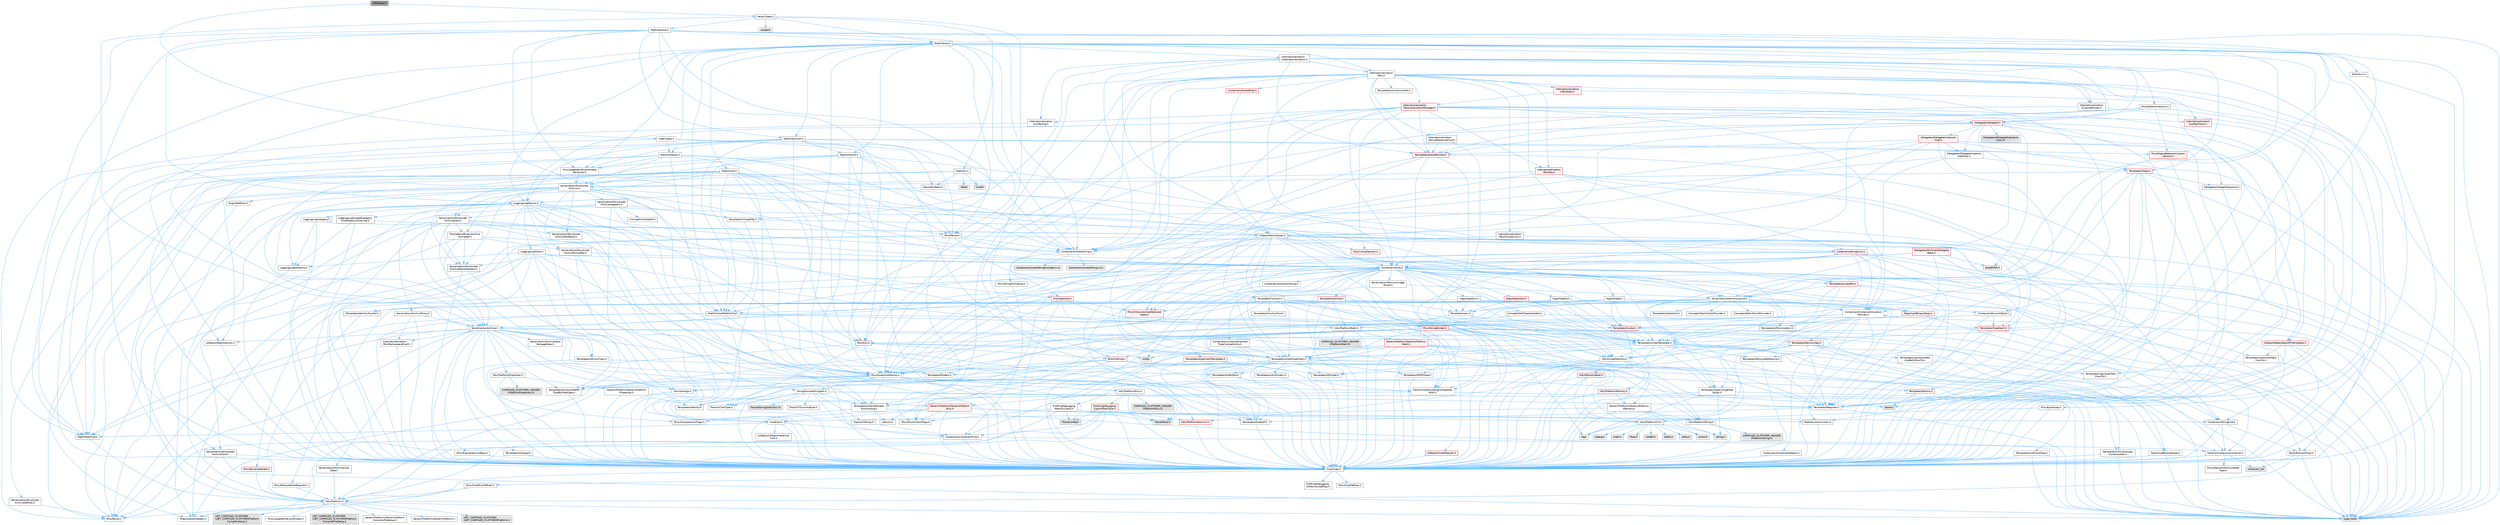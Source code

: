 digraph "InfoTypes.h"
{
 // INTERACTIVE_SVG=YES
 // LATEX_PDF_SIZE
  bgcolor="transparent";
  edge [fontname=Helvetica,fontsize=10,labelfontname=Helvetica,labelfontsize=10];
  node [fontname=Helvetica,fontsize=10,shape=box,height=0.2,width=0.4];
  Node1 [id="Node000001",label="InfoTypes.h",height=0.2,width=0.4,color="gray40", fillcolor="grey60", style="filled", fontcolor="black",tooltip=" "];
  Node1 -> Node2 [id="edge1_Node000001_Node000002",color="steelblue1",style="solid",tooltip=" "];
  Node2 [id="Node000002",label="IndexTypes.h",height=0.2,width=0.4,color="grey40", fillcolor="white", style="filled",URL="$d5/d67/IndexTypes_8h.html",tooltip=" "];
  Node2 -> Node3 [id="edge2_Node000002_Node000003",color="steelblue1",style="solid",tooltip=" "];
  Node3 [id="Node000003",label="GeometryBase.h",height=0.2,width=0.4,color="grey40", fillcolor="white", style="filled",URL="$d5/d5e/GeometryBase_8h.html",tooltip=" "];
  Node3 -> Node4 [id="edge3_Node000003_Node000004",color="steelblue1",style="solid",tooltip=" "];
  Node4 [id="Node000004",label="CoreTypes.h",height=0.2,width=0.4,color="grey40", fillcolor="white", style="filled",URL="$dc/dec/CoreTypes_8h.html",tooltip=" "];
  Node4 -> Node5 [id="edge4_Node000004_Node000005",color="steelblue1",style="solid",tooltip=" "];
  Node5 [id="Node000005",label="HAL/Platform.h",height=0.2,width=0.4,color="grey40", fillcolor="white", style="filled",URL="$d9/dd0/Platform_8h.html",tooltip=" "];
  Node5 -> Node6 [id="edge5_Node000005_Node000006",color="steelblue1",style="solid",tooltip=" "];
  Node6 [id="Node000006",label="Misc/Build.h",height=0.2,width=0.4,color="grey40", fillcolor="white", style="filled",URL="$d3/dbb/Build_8h.html",tooltip=" "];
  Node5 -> Node7 [id="edge6_Node000005_Node000007",color="steelblue1",style="solid",tooltip=" "];
  Node7 [id="Node000007",label="Misc/LargeWorldCoordinates.h",height=0.2,width=0.4,color="grey40", fillcolor="white", style="filled",URL="$d2/dcb/LargeWorldCoordinates_8h.html",tooltip=" "];
  Node5 -> Node8 [id="edge7_Node000005_Node000008",color="steelblue1",style="solid",tooltip=" "];
  Node8 [id="Node000008",label="type_traits",height=0.2,width=0.4,color="grey60", fillcolor="#E0E0E0", style="filled",tooltip=" "];
  Node5 -> Node9 [id="edge8_Node000005_Node000009",color="steelblue1",style="solid",tooltip=" "];
  Node9 [id="Node000009",label="PreprocessorHelpers.h",height=0.2,width=0.4,color="grey40", fillcolor="white", style="filled",URL="$db/ddb/PreprocessorHelpers_8h.html",tooltip=" "];
  Node5 -> Node10 [id="edge9_Node000005_Node000010",color="steelblue1",style="solid",tooltip=" "];
  Node10 [id="Node000010",label="UBT_COMPILED_PLATFORM\l/UBT_COMPILED_PLATFORMPlatform\lCompilerPreSetup.h",height=0.2,width=0.4,color="grey60", fillcolor="#E0E0E0", style="filled",tooltip=" "];
  Node5 -> Node11 [id="edge10_Node000005_Node000011",color="steelblue1",style="solid",tooltip=" "];
  Node11 [id="Node000011",label="GenericPlatform/GenericPlatform\lCompilerPreSetup.h",height=0.2,width=0.4,color="grey40", fillcolor="white", style="filled",URL="$d9/dc8/GenericPlatformCompilerPreSetup_8h.html",tooltip=" "];
  Node5 -> Node12 [id="edge11_Node000005_Node000012",color="steelblue1",style="solid",tooltip=" "];
  Node12 [id="Node000012",label="GenericPlatform/GenericPlatform.h",height=0.2,width=0.4,color="grey40", fillcolor="white", style="filled",URL="$d6/d84/GenericPlatform_8h.html",tooltip=" "];
  Node5 -> Node13 [id="edge12_Node000005_Node000013",color="steelblue1",style="solid",tooltip=" "];
  Node13 [id="Node000013",label="UBT_COMPILED_PLATFORM\l/UBT_COMPILED_PLATFORMPlatform.h",height=0.2,width=0.4,color="grey60", fillcolor="#E0E0E0", style="filled",tooltip=" "];
  Node5 -> Node14 [id="edge13_Node000005_Node000014",color="steelblue1",style="solid",tooltip=" "];
  Node14 [id="Node000014",label="UBT_COMPILED_PLATFORM\l/UBT_COMPILED_PLATFORMPlatform\lCompilerSetup.h",height=0.2,width=0.4,color="grey60", fillcolor="#E0E0E0", style="filled",tooltip=" "];
  Node4 -> Node15 [id="edge14_Node000004_Node000015",color="steelblue1",style="solid",tooltip=" "];
  Node15 [id="Node000015",label="ProfilingDebugging\l/UMemoryDefines.h",height=0.2,width=0.4,color="grey40", fillcolor="white", style="filled",URL="$d2/da2/UMemoryDefines_8h.html",tooltip=" "];
  Node4 -> Node16 [id="edge15_Node000004_Node000016",color="steelblue1",style="solid",tooltip=" "];
  Node16 [id="Node000016",label="Misc/CoreMiscDefines.h",height=0.2,width=0.4,color="grey40", fillcolor="white", style="filled",URL="$da/d38/CoreMiscDefines_8h.html",tooltip=" "];
  Node16 -> Node5 [id="edge16_Node000016_Node000005",color="steelblue1",style="solid",tooltip=" "];
  Node16 -> Node9 [id="edge17_Node000016_Node000009",color="steelblue1",style="solid",tooltip=" "];
  Node4 -> Node17 [id="edge18_Node000004_Node000017",color="steelblue1",style="solid",tooltip=" "];
  Node17 [id="Node000017",label="Misc/CoreDefines.h",height=0.2,width=0.4,color="grey40", fillcolor="white", style="filled",URL="$d3/dd2/CoreDefines_8h.html",tooltip=" "];
  Node3 -> Node18 [id="edge19_Node000003_Node000018",color="steelblue1",style="solid",tooltip=" "];
  Node18 [id="Node000018",label="Logging/LogMacros.h",height=0.2,width=0.4,color="grey40", fillcolor="white", style="filled",URL="$d0/d16/LogMacros_8h.html",tooltip=" "];
  Node18 -> Node19 [id="edge20_Node000018_Node000019",color="steelblue1",style="solid",tooltip=" "];
  Node19 [id="Node000019",label="Containers/UnrealString.h",height=0.2,width=0.4,color="grey40", fillcolor="white", style="filled",URL="$d5/dba/UnrealString_8h.html",tooltip=" "];
  Node19 -> Node20 [id="edge21_Node000019_Node000020",color="steelblue1",style="solid",tooltip=" "];
  Node20 [id="Node000020",label="Containers/UnrealStringIncludes.h.inl",height=0.2,width=0.4,color="grey60", fillcolor="#E0E0E0", style="filled",tooltip=" "];
  Node19 -> Node21 [id="edge22_Node000019_Node000021",color="steelblue1",style="solid",tooltip=" "];
  Node21 [id="Node000021",label="Containers/UnrealString.h.inl",height=0.2,width=0.4,color="grey60", fillcolor="#E0E0E0", style="filled",tooltip=" "];
  Node19 -> Node22 [id="edge23_Node000019_Node000022",color="steelblue1",style="solid",tooltip=" "];
  Node22 [id="Node000022",label="Misc/StringFormatArg.h",height=0.2,width=0.4,color="grey40", fillcolor="white", style="filled",URL="$d2/d16/StringFormatArg_8h.html",tooltip=" "];
  Node22 -> Node23 [id="edge24_Node000022_Node000023",color="steelblue1",style="solid",tooltip=" "];
  Node23 [id="Node000023",label="Containers/ContainersFwd.h",height=0.2,width=0.4,color="grey40", fillcolor="white", style="filled",URL="$d4/d0a/ContainersFwd_8h.html",tooltip=" "];
  Node23 -> Node5 [id="edge25_Node000023_Node000005",color="steelblue1",style="solid",tooltip=" "];
  Node23 -> Node4 [id="edge26_Node000023_Node000004",color="steelblue1",style="solid",tooltip=" "];
  Node23 -> Node24 [id="edge27_Node000023_Node000024",color="steelblue1",style="solid",tooltip=" "];
  Node24 [id="Node000024",label="Traits/IsContiguousContainer.h",height=0.2,width=0.4,color="grey40", fillcolor="white", style="filled",URL="$d5/d3c/IsContiguousContainer_8h.html",tooltip=" "];
  Node24 -> Node4 [id="edge28_Node000024_Node000004",color="steelblue1",style="solid",tooltip=" "];
  Node24 -> Node25 [id="edge29_Node000024_Node000025",color="steelblue1",style="solid",tooltip=" "];
  Node25 [id="Node000025",label="Misc/StaticAssertComplete\lType.h",height=0.2,width=0.4,color="grey40", fillcolor="white", style="filled",URL="$d5/d4e/StaticAssertCompleteType_8h.html",tooltip=" "];
  Node24 -> Node26 [id="edge30_Node000024_Node000026",color="steelblue1",style="solid",tooltip=" "];
  Node26 [id="Node000026",label="initializer_list",height=0.2,width=0.4,color="grey60", fillcolor="#E0E0E0", style="filled",tooltip=" "];
  Node18 -> Node4 [id="edge31_Node000018_Node000004",color="steelblue1",style="solid",tooltip=" "];
  Node18 -> Node9 [id="edge32_Node000018_Node000009",color="steelblue1",style="solid",tooltip=" "];
  Node18 -> Node27 [id="edge33_Node000018_Node000027",color="steelblue1",style="solid",tooltip=" "];
  Node27 [id="Node000027",label="Logging/LogCategory.h",height=0.2,width=0.4,color="grey40", fillcolor="white", style="filled",URL="$d9/d36/LogCategory_8h.html",tooltip=" "];
  Node27 -> Node4 [id="edge34_Node000027_Node000004",color="steelblue1",style="solid",tooltip=" "];
  Node27 -> Node28 [id="edge35_Node000027_Node000028",color="steelblue1",style="solid",tooltip=" "];
  Node28 [id="Node000028",label="Logging/LogVerbosity.h",height=0.2,width=0.4,color="grey40", fillcolor="white", style="filled",URL="$d2/d8f/LogVerbosity_8h.html",tooltip=" "];
  Node28 -> Node4 [id="edge36_Node000028_Node000004",color="steelblue1",style="solid",tooltip=" "];
  Node27 -> Node29 [id="edge37_Node000027_Node000029",color="steelblue1",style="solid",tooltip=" "];
  Node29 [id="Node000029",label="UObject/NameTypes.h",height=0.2,width=0.4,color="grey40", fillcolor="white", style="filled",URL="$d6/d35/NameTypes_8h.html",tooltip=" "];
  Node29 -> Node4 [id="edge38_Node000029_Node000004",color="steelblue1",style="solid",tooltip=" "];
  Node29 -> Node30 [id="edge39_Node000029_Node000030",color="steelblue1",style="solid",tooltip=" "];
  Node30 [id="Node000030",label="Misc/AssertionMacros.h",height=0.2,width=0.4,color="grey40", fillcolor="white", style="filled",URL="$d0/dfa/AssertionMacros_8h.html",tooltip=" "];
  Node30 -> Node4 [id="edge40_Node000030_Node000004",color="steelblue1",style="solid",tooltip=" "];
  Node30 -> Node5 [id="edge41_Node000030_Node000005",color="steelblue1",style="solid",tooltip=" "];
  Node30 -> Node31 [id="edge42_Node000030_Node000031",color="steelblue1",style="solid",tooltip=" "];
  Node31 [id="Node000031",label="HAL/PlatformMisc.h",height=0.2,width=0.4,color="grey40", fillcolor="white", style="filled",URL="$d0/df5/PlatformMisc_8h.html",tooltip=" "];
  Node31 -> Node4 [id="edge43_Node000031_Node000004",color="steelblue1",style="solid",tooltip=" "];
  Node31 -> Node32 [id="edge44_Node000031_Node000032",color="steelblue1",style="solid",tooltip=" "];
  Node32 [id="Node000032",label="GenericPlatform/GenericPlatform\lMisc.h",height=0.2,width=0.4,color="red", fillcolor="#FFF0F0", style="filled",URL="$db/d9a/GenericPlatformMisc_8h.html",tooltip=" "];
  Node32 -> Node33 [id="edge45_Node000032_Node000033",color="steelblue1",style="solid",tooltip=" "];
  Node33 [id="Node000033",label="Containers/StringFwd.h",height=0.2,width=0.4,color="grey40", fillcolor="white", style="filled",URL="$df/d37/StringFwd_8h.html",tooltip=" "];
  Node33 -> Node4 [id="edge46_Node000033_Node000004",color="steelblue1",style="solid",tooltip=" "];
  Node33 -> Node34 [id="edge47_Node000033_Node000034",color="steelblue1",style="solid",tooltip=" "];
  Node34 [id="Node000034",label="Traits/ElementType.h",height=0.2,width=0.4,color="grey40", fillcolor="white", style="filled",URL="$d5/d4f/ElementType_8h.html",tooltip=" "];
  Node34 -> Node5 [id="edge48_Node000034_Node000005",color="steelblue1",style="solid",tooltip=" "];
  Node34 -> Node26 [id="edge49_Node000034_Node000026",color="steelblue1",style="solid",tooltip=" "];
  Node34 -> Node8 [id="edge50_Node000034_Node000008",color="steelblue1",style="solid",tooltip=" "];
  Node33 -> Node24 [id="edge51_Node000033_Node000024",color="steelblue1",style="solid",tooltip=" "];
  Node32 -> Node35 [id="edge52_Node000032_Node000035",color="steelblue1",style="solid",tooltip=" "];
  Node35 [id="Node000035",label="CoreFwd.h",height=0.2,width=0.4,color="grey40", fillcolor="white", style="filled",URL="$d1/d1e/CoreFwd_8h.html",tooltip=" "];
  Node35 -> Node4 [id="edge53_Node000035_Node000004",color="steelblue1",style="solid",tooltip=" "];
  Node35 -> Node23 [id="edge54_Node000035_Node000023",color="steelblue1",style="solid",tooltip=" "];
  Node35 -> Node36 [id="edge55_Node000035_Node000036",color="steelblue1",style="solid",tooltip=" "];
  Node36 [id="Node000036",label="Math/MathFwd.h",height=0.2,width=0.4,color="grey40", fillcolor="white", style="filled",URL="$d2/d10/MathFwd_8h.html",tooltip=" "];
  Node36 -> Node5 [id="edge56_Node000036_Node000005",color="steelblue1",style="solid",tooltip=" "];
  Node35 -> Node37 [id="edge57_Node000035_Node000037",color="steelblue1",style="solid",tooltip=" "];
  Node37 [id="Node000037",label="UObject/UObjectHierarchy\lFwd.h",height=0.2,width=0.4,color="grey40", fillcolor="white", style="filled",URL="$d3/d13/UObjectHierarchyFwd_8h.html",tooltip=" "];
  Node32 -> Node4 [id="edge58_Node000032_Node000004",color="steelblue1",style="solid",tooltip=" "];
  Node32 -> Node39 [id="edge59_Node000032_Node000039",color="steelblue1",style="solid",tooltip=" "];
  Node39 [id="Node000039",label="HAL/PlatformCrt.h",height=0.2,width=0.4,color="grey40", fillcolor="white", style="filled",URL="$d8/d75/PlatformCrt_8h.html",tooltip=" "];
  Node39 -> Node40 [id="edge60_Node000039_Node000040",color="steelblue1",style="solid",tooltip=" "];
  Node40 [id="Node000040",label="new",height=0.2,width=0.4,color="grey60", fillcolor="#E0E0E0", style="filled",tooltip=" "];
  Node39 -> Node41 [id="edge61_Node000039_Node000041",color="steelblue1",style="solid",tooltip=" "];
  Node41 [id="Node000041",label="wchar.h",height=0.2,width=0.4,color="grey60", fillcolor="#E0E0E0", style="filled",tooltip=" "];
  Node39 -> Node42 [id="edge62_Node000039_Node000042",color="steelblue1",style="solid",tooltip=" "];
  Node42 [id="Node000042",label="stddef.h",height=0.2,width=0.4,color="grey60", fillcolor="#E0E0E0", style="filled",tooltip=" "];
  Node39 -> Node43 [id="edge63_Node000039_Node000043",color="steelblue1",style="solid",tooltip=" "];
  Node43 [id="Node000043",label="stdlib.h",height=0.2,width=0.4,color="grey60", fillcolor="#E0E0E0", style="filled",tooltip=" "];
  Node39 -> Node44 [id="edge64_Node000039_Node000044",color="steelblue1",style="solid",tooltip=" "];
  Node44 [id="Node000044",label="stdio.h",height=0.2,width=0.4,color="grey60", fillcolor="#E0E0E0", style="filled",tooltip=" "];
  Node39 -> Node45 [id="edge65_Node000039_Node000045",color="steelblue1",style="solid",tooltip=" "];
  Node45 [id="Node000045",label="stdarg.h",height=0.2,width=0.4,color="grey60", fillcolor="#E0E0E0", style="filled",tooltip=" "];
  Node39 -> Node46 [id="edge66_Node000039_Node000046",color="steelblue1",style="solid",tooltip=" "];
  Node46 [id="Node000046",label="math.h",height=0.2,width=0.4,color="grey60", fillcolor="#E0E0E0", style="filled",tooltip=" "];
  Node39 -> Node47 [id="edge67_Node000039_Node000047",color="steelblue1",style="solid",tooltip=" "];
  Node47 [id="Node000047",label="float.h",height=0.2,width=0.4,color="grey60", fillcolor="#E0E0E0", style="filled",tooltip=" "];
  Node39 -> Node48 [id="edge68_Node000039_Node000048",color="steelblue1",style="solid",tooltip=" "];
  Node48 [id="Node000048",label="string.h",height=0.2,width=0.4,color="grey60", fillcolor="#E0E0E0", style="filled",tooltip=" "];
  Node32 -> Node49 [id="edge69_Node000032_Node000049",color="steelblue1",style="solid",tooltip=" "];
  Node49 [id="Node000049",label="Math/NumericLimits.h",height=0.2,width=0.4,color="grey40", fillcolor="white", style="filled",URL="$df/d1b/NumericLimits_8h.html",tooltip=" "];
  Node49 -> Node4 [id="edge70_Node000049_Node000004",color="steelblue1",style="solid",tooltip=" "];
  Node32 -> Node50 [id="edge71_Node000032_Node000050",color="steelblue1",style="solid",tooltip=" "];
  Node50 [id="Node000050",label="Misc/CompressionFlags.h",height=0.2,width=0.4,color="grey40", fillcolor="white", style="filled",URL="$d9/d76/CompressionFlags_8h.html",tooltip=" "];
  Node32 -> Node51 [id="edge72_Node000032_Node000051",color="steelblue1",style="solid",tooltip=" "];
  Node51 [id="Node000051",label="Misc/EnumClassFlags.h",height=0.2,width=0.4,color="grey40", fillcolor="white", style="filled",URL="$d8/de7/EnumClassFlags_8h.html",tooltip=" "];
  Node31 -> Node54 [id="edge73_Node000031_Node000054",color="steelblue1",style="solid",tooltip=" "];
  Node54 [id="Node000054",label="COMPILED_PLATFORM_HEADER\l(PlatformMisc.h)",height=0.2,width=0.4,color="grey60", fillcolor="#E0E0E0", style="filled",tooltip=" "];
  Node31 -> Node55 [id="edge74_Node000031_Node000055",color="steelblue1",style="solid",tooltip=" "];
  Node55 [id="Node000055",label="ProfilingDebugging\l/CpuProfilerTrace.h",height=0.2,width=0.4,color="red", fillcolor="#FFF0F0", style="filled",URL="$da/dcb/CpuProfilerTrace_8h.html",tooltip=" "];
  Node55 -> Node4 [id="edge75_Node000055_Node000004",color="steelblue1",style="solid",tooltip=" "];
  Node55 -> Node23 [id="edge76_Node000055_Node000023",color="steelblue1",style="solid",tooltip=" "];
  Node55 -> Node56 [id="edge77_Node000055_Node000056",color="steelblue1",style="solid",tooltip=" "];
  Node56 [id="Node000056",label="HAL/PlatformAtomics.h",height=0.2,width=0.4,color="red", fillcolor="#FFF0F0", style="filled",URL="$d3/d36/PlatformAtomics_8h.html",tooltip=" "];
  Node56 -> Node4 [id="edge78_Node000056_Node000004",color="steelblue1",style="solid",tooltip=" "];
  Node55 -> Node9 [id="edge79_Node000055_Node000009",color="steelblue1",style="solid",tooltip=" "];
  Node55 -> Node6 [id="edge80_Node000055_Node000006",color="steelblue1",style="solid",tooltip=" "];
  Node55 -> Node59 [id="edge81_Node000055_Node000059",color="steelblue1",style="solid",tooltip=" "];
  Node59 [id="Node000059",label="Trace/Config.h",height=0.2,width=0.4,color="grey60", fillcolor="#E0E0E0", style="filled",tooltip=" "];
  Node55 -> Node62 [id="edge82_Node000055_Node000062",color="steelblue1",style="solid",tooltip=" "];
  Node62 [id="Node000062",label="Trace/Trace.h",height=0.2,width=0.4,color="grey60", fillcolor="#E0E0E0", style="filled",tooltip=" "];
  Node30 -> Node9 [id="edge83_Node000030_Node000009",color="steelblue1",style="solid",tooltip=" "];
  Node30 -> Node63 [id="edge84_Node000030_Node000063",color="steelblue1",style="solid",tooltip=" "];
  Node63 [id="Node000063",label="Templates/EnableIf.h",height=0.2,width=0.4,color="grey40", fillcolor="white", style="filled",URL="$d7/d60/EnableIf_8h.html",tooltip=" "];
  Node63 -> Node4 [id="edge85_Node000063_Node000004",color="steelblue1",style="solid",tooltip=" "];
  Node30 -> Node64 [id="edge86_Node000030_Node000064",color="steelblue1",style="solid",tooltip=" "];
  Node64 [id="Node000064",label="Templates/IsArrayOrRefOf\lTypeByPredicate.h",height=0.2,width=0.4,color="grey40", fillcolor="white", style="filled",URL="$d6/da1/IsArrayOrRefOfTypeByPredicate_8h.html",tooltip=" "];
  Node64 -> Node4 [id="edge87_Node000064_Node000004",color="steelblue1",style="solid",tooltip=" "];
  Node30 -> Node65 [id="edge88_Node000030_Node000065",color="steelblue1",style="solid",tooltip=" "];
  Node65 [id="Node000065",label="Templates/IsValidVariadic\lFunctionArg.h",height=0.2,width=0.4,color="grey40", fillcolor="white", style="filled",URL="$d0/dc8/IsValidVariadicFunctionArg_8h.html",tooltip=" "];
  Node65 -> Node4 [id="edge89_Node000065_Node000004",color="steelblue1",style="solid",tooltip=" "];
  Node65 -> Node66 [id="edge90_Node000065_Node000066",color="steelblue1",style="solid",tooltip=" "];
  Node66 [id="Node000066",label="IsEnum.h",height=0.2,width=0.4,color="grey40", fillcolor="white", style="filled",URL="$d4/de5/IsEnum_8h.html",tooltip=" "];
  Node65 -> Node8 [id="edge91_Node000065_Node000008",color="steelblue1",style="solid",tooltip=" "];
  Node30 -> Node67 [id="edge92_Node000030_Node000067",color="steelblue1",style="solid",tooltip=" "];
  Node67 [id="Node000067",label="Traits/IsCharEncodingCompatible\lWith.h",height=0.2,width=0.4,color="grey40", fillcolor="white", style="filled",URL="$df/dd1/IsCharEncodingCompatibleWith_8h.html",tooltip=" "];
  Node67 -> Node8 [id="edge93_Node000067_Node000008",color="steelblue1",style="solid",tooltip=" "];
  Node67 -> Node68 [id="edge94_Node000067_Node000068",color="steelblue1",style="solid",tooltip=" "];
  Node68 [id="Node000068",label="Traits/IsCharType.h",height=0.2,width=0.4,color="grey40", fillcolor="white", style="filled",URL="$db/d51/IsCharType_8h.html",tooltip=" "];
  Node68 -> Node4 [id="edge95_Node000068_Node000004",color="steelblue1",style="solid",tooltip=" "];
  Node30 -> Node69 [id="edge96_Node000030_Node000069",color="steelblue1",style="solid",tooltip=" "];
  Node69 [id="Node000069",label="Misc/VarArgs.h",height=0.2,width=0.4,color="grey40", fillcolor="white", style="filled",URL="$d5/d6f/VarArgs_8h.html",tooltip=" "];
  Node69 -> Node4 [id="edge97_Node000069_Node000004",color="steelblue1",style="solid",tooltip=" "];
  Node30 -> Node70 [id="edge98_Node000030_Node000070",color="steelblue1",style="solid",tooltip=" "];
  Node70 [id="Node000070",label="String/FormatStringSan.h",height=0.2,width=0.4,color="grey40", fillcolor="white", style="filled",URL="$d3/d8b/FormatStringSan_8h.html",tooltip=" "];
  Node70 -> Node8 [id="edge99_Node000070_Node000008",color="steelblue1",style="solid",tooltip=" "];
  Node70 -> Node4 [id="edge100_Node000070_Node000004",color="steelblue1",style="solid",tooltip=" "];
  Node70 -> Node71 [id="edge101_Node000070_Node000071",color="steelblue1",style="solid",tooltip=" "];
  Node71 [id="Node000071",label="Templates/Requires.h",height=0.2,width=0.4,color="grey40", fillcolor="white", style="filled",URL="$dc/d96/Requires_8h.html",tooltip=" "];
  Node71 -> Node63 [id="edge102_Node000071_Node000063",color="steelblue1",style="solid",tooltip=" "];
  Node71 -> Node8 [id="edge103_Node000071_Node000008",color="steelblue1",style="solid",tooltip=" "];
  Node70 -> Node72 [id="edge104_Node000070_Node000072",color="steelblue1",style="solid",tooltip=" "];
  Node72 [id="Node000072",label="Templates/Identity.h",height=0.2,width=0.4,color="grey40", fillcolor="white", style="filled",URL="$d0/dd5/Identity_8h.html",tooltip=" "];
  Node70 -> Node65 [id="edge105_Node000070_Node000065",color="steelblue1",style="solid",tooltip=" "];
  Node70 -> Node68 [id="edge106_Node000070_Node000068",color="steelblue1",style="solid",tooltip=" "];
  Node70 -> Node73 [id="edge107_Node000070_Node000073",color="steelblue1",style="solid",tooltip=" "];
  Node73 [id="Node000073",label="Traits/IsTEnumAsByte.h",height=0.2,width=0.4,color="grey40", fillcolor="white", style="filled",URL="$d1/de6/IsTEnumAsByte_8h.html",tooltip=" "];
  Node70 -> Node74 [id="edge108_Node000070_Node000074",color="steelblue1",style="solid",tooltip=" "];
  Node74 [id="Node000074",label="Traits/IsTString.h",height=0.2,width=0.4,color="grey40", fillcolor="white", style="filled",URL="$d0/df8/IsTString_8h.html",tooltip=" "];
  Node74 -> Node23 [id="edge109_Node000074_Node000023",color="steelblue1",style="solid",tooltip=" "];
  Node70 -> Node23 [id="edge110_Node000070_Node000023",color="steelblue1",style="solid",tooltip=" "];
  Node70 -> Node75 [id="edge111_Node000070_Node000075",color="steelblue1",style="solid",tooltip=" "];
  Node75 [id="Node000075",label="FormatStringSanErrors.inl",height=0.2,width=0.4,color="grey60", fillcolor="#E0E0E0", style="filled",tooltip=" "];
  Node30 -> Node76 [id="edge112_Node000030_Node000076",color="steelblue1",style="solid",tooltip=" "];
  Node76 [id="Node000076",label="atomic",height=0.2,width=0.4,color="grey60", fillcolor="#E0E0E0", style="filled",tooltip=" "];
  Node29 -> Node77 [id="edge113_Node000029_Node000077",color="steelblue1",style="solid",tooltip=" "];
  Node77 [id="Node000077",label="HAL/UnrealMemory.h",height=0.2,width=0.4,color="grey40", fillcolor="white", style="filled",URL="$d9/d96/UnrealMemory_8h.html",tooltip=" "];
  Node77 -> Node4 [id="edge114_Node000077_Node000004",color="steelblue1",style="solid",tooltip=" "];
  Node77 -> Node78 [id="edge115_Node000077_Node000078",color="steelblue1",style="solid",tooltip=" "];
  Node78 [id="Node000078",label="GenericPlatform/GenericPlatform\lMemory.h",height=0.2,width=0.4,color="grey40", fillcolor="white", style="filled",URL="$dd/d22/GenericPlatformMemory_8h.html",tooltip=" "];
  Node78 -> Node35 [id="edge116_Node000078_Node000035",color="steelblue1",style="solid",tooltip=" "];
  Node78 -> Node4 [id="edge117_Node000078_Node000004",color="steelblue1",style="solid",tooltip=" "];
  Node78 -> Node79 [id="edge118_Node000078_Node000079",color="steelblue1",style="solid",tooltip=" "];
  Node79 [id="Node000079",label="HAL/PlatformString.h",height=0.2,width=0.4,color="grey40", fillcolor="white", style="filled",URL="$db/db5/PlatformString_8h.html",tooltip=" "];
  Node79 -> Node4 [id="edge119_Node000079_Node000004",color="steelblue1",style="solid",tooltip=" "];
  Node79 -> Node80 [id="edge120_Node000079_Node000080",color="steelblue1",style="solid",tooltip=" "];
  Node80 [id="Node000080",label="COMPILED_PLATFORM_HEADER\l(PlatformString.h)",height=0.2,width=0.4,color="grey60", fillcolor="#E0E0E0", style="filled",tooltip=" "];
  Node78 -> Node48 [id="edge121_Node000078_Node000048",color="steelblue1",style="solid",tooltip=" "];
  Node78 -> Node41 [id="edge122_Node000078_Node000041",color="steelblue1",style="solid",tooltip=" "];
  Node77 -> Node81 [id="edge123_Node000077_Node000081",color="steelblue1",style="solid",tooltip=" "];
  Node81 [id="Node000081",label="HAL/MemoryBase.h",height=0.2,width=0.4,color="red", fillcolor="#FFF0F0", style="filled",URL="$d6/d9f/MemoryBase_8h.html",tooltip=" "];
  Node81 -> Node4 [id="edge124_Node000081_Node000004",color="steelblue1",style="solid",tooltip=" "];
  Node81 -> Node56 [id="edge125_Node000081_Node000056",color="steelblue1",style="solid",tooltip=" "];
  Node81 -> Node39 [id="edge126_Node000081_Node000039",color="steelblue1",style="solid",tooltip=" "];
  Node81 -> Node84 [id="edge127_Node000081_Node000084",color="steelblue1",style="solid",tooltip=" "];
  Node84 [id="Node000084",label="Templates/Atomic.h",height=0.2,width=0.4,color="red", fillcolor="#FFF0F0", style="filled",URL="$d3/d91/Atomic_8h.html",tooltip=" "];
  Node84 -> Node76 [id="edge128_Node000084_Node000076",color="steelblue1",style="solid",tooltip=" "];
  Node77 -> Node93 [id="edge129_Node000077_Node000093",color="steelblue1",style="solid",tooltip=" "];
  Node93 [id="Node000093",label="HAL/PlatformMemory.h",height=0.2,width=0.4,color="red", fillcolor="#FFF0F0", style="filled",URL="$de/d68/PlatformMemory_8h.html",tooltip=" "];
  Node93 -> Node4 [id="edge130_Node000093_Node000004",color="steelblue1",style="solid",tooltip=" "];
  Node93 -> Node78 [id="edge131_Node000093_Node000078",color="steelblue1",style="solid",tooltip=" "];
  Node77 -> Node95 [id="edge132_Node000077_Node000095",color="steelblue1",style="solid",tooltip=" "];
  Node95 [id="Node000095",label="ProfilingDebugging\l/MemoryTrace.h",height=0.2,width=0.4,color="grey40", fillcolor="white", style="filled",URL="$da/dd7/MemoryTrace_8h.html",tooltip=" "];
  Node95 -> Node5 [id="edge133_Node000095_Node000005",color="steelblue1",style="solid",tooltip=" "];
  Node95 -> Node51 [id="edge134_Node000095_Node000051",color="steelblue1",style="solid",tooltip=" "];
  Node95 -> Node59 [id="edge135_Node000095_Node000059",color="steelblue1",style="solid",tooltip=" "];
  Node95 -> Node62 [id="edge136_Node000095_Node000062",color="steelblue1",style="solid",tooltip=" "];
  Node77 -> Node96 [id="edge137_Node000077_Node000096",color="steelblue1",style="solid",tooltip=" "];
  Node96 [id="Node000096",label="Templates/IsPointer.h",height=0.2,width=0.4,color="grey40", fillcolor="white", style="filled",URL="$d7/d05/IsPointer_8h.html",tooltip=" "];
  Node96 -> Node4 [id="edge138_Node000096_Node000004",color="steelblue1",style="solid",tooltip=" "];
  Node29 -> Node97 [id="edge139_Node000029_Node000097",color="steelblue1",style="solid",tooltip=" "];
  Node97 [id="Node000097",label="Templates/UnrealTypeTraits.h",height=0.2,width=0.4,color="grey40", fillcolor="white", style="filled",URL="$d2/d2d/UnrealTypeTraits_8h.html",tooltip=" "];
  Node97 -> Node4 [id="edge140_Node000097_Node000004",color="steelblue1",style="solid",tooltip=" "];
  Node97 -> Node96 [id="edge141_Node000097_Node000096",color="steelblue1",style="solid",tooltip=" "];
  Node97 -> Node30 [id="edge142_Node000097_Node000030",color="steelblue1",style="solid",tooltip=" "];
  Node97 -> Node89 [id="edge143_Node000097_Node000089",color="steelblue1",style="solid",tooltip=" "];
  Node89 [id="Node000089",label="Templates/AndOrNot.h",height=0.2,width=0.4,color="grey40", fillcolor="white", style="filled",URL="$db/d0a/AndOrNot_8h.html",tooltip=" "];
  Node89 -> Node4 [id="edge144_Node000089_Node000004",color="steelblue1",style="solid",tooltip=" "];
  Node97 -> Node63 [id="edge145_Node000097_Node000063",color="steelblue1",style="solid",tooltip=" "];
  Node97 -> Node98 [id="edge146_Node000097_Node000098",color="steelblue1",style="solid",tooltip=" "];
  Node98 [id="Node000098",label="Templates/IsArithmetic.h",height=0.2,width=0.4,color="grey40", fillcolor="white", style="filled",URL="$d2/d5d/IsArithmetic_8h.html",tooltip=" "];
  Node98 -> Node4 [id="edge147_Node000098_Node000004",color="steelblue1",style="solid",tooltip=" "];
  Node97 -> Node66 [id="edge148_Node000097_Node000066",color="steelblue1",style="solid",tooltip=" "];
  Node97 -> Node99 [id="edge149_Node000097_Node000099",color="steelblue1",style="solid",tooltip=" "];
  Node99 [id="Node000099",label="Templates/Models.h",height=0.2,width=0.4,color="grey40", fillcolor="white", style="filled",URL="$d3/d0c/Models_8h.html",tooltip=" "];
  Node99 -> Node72 [id="edge150_Node000099_Node000072",color="steelblue1",style="solid",tooltip=" "];
  Node97 -> Node100 [id="edge151_Node000097_Node000100",color="steelblue1",style="solid",tooltip=" "];
  Node100 [id="Node000100",label="Templates/IsPODType.h",height=0.2,width=0.4,color="grey40", fillcolor="white", style="filled",URL="$d7/db1/IsPODType_8h.html",tooltip=" "];
  Node100 -> Node4 [id="edge152_Node000100_Node000004",color="steelblue1",style="solid",tooltip=" "];
  Node97 -> Node101 [id="edge153_Node000097_Node000101",color="steelblue1",style="solid",tooltip=" "];
  Node101 [id="Node000101",label="Templates/IsUECoreType.h",height=0.2,width=0.4,color="grey40", fillcolor="white", style="filled",URL="$d1/db8/IsUECoreType_8h.html",tooltip=" "];
  Node101 -> Node4 [id="edge154_Node000101_Node000004",color="steelblue1",style="solid",tooltip=" "];
  Node101 -> Node8 [id="edge155_Node000101_Node000008",color="steelblue1",style="solid",tooltip=" "];
  Node97 -> Node90 [id="edge156_Node000097_Node000090",color="steelblue1",style="solid",tooltip=" "];
  Node90 [id="Node000090",label="Templates/IsTriviallyCopy\lConstructible.h",height=0.2,width=0.4,color="grey40", fillcolor="white", style="filled",URL="$d3/d78/IsTriviallyCopyConstructible_8h.html",tooltip=" "];
  Node90 -> Node4 [id="edge157_Node000090_Node000004",color="steelblue1",style="solid",tooltip=" "];
  Node90 -> Node8 [id="edge158_Node000090_Node000008",color="steelblue1",style="solid",tooltip=" "];
  Node29 -> Node102 [id="edge159_Node000029_Node000102",color="steelblue1",style="solid",tooltip=" "];
  Node102 [id="Node000102",label="Templates/UnrealTemplate.h",height=0.2,width=0.4,color="grey40", fillcolor="white", style="filled",URL="$d4/d24/UnrealTemplate_8h.html",tooltip=" "];
  Node102 -> Node4 [id="edge160_Node000102_Node000004",color="steelblue1",style="solid",tooltip=" "];
  Node102 -> Node96 [id="edge161_Node000102_Node000096",color="steelblue1",style="solid",tooltip=" "];
  Node102 -> Node77 [id="edge162_Node000102_Node000077",color="steelblue1",style="solid",tooltip=" "];
  Node102 -> Node103 [id="edge163_Node000102_Node000103",color="steelblue1",style="solid",tooltip=" "];
  Node103 [id="Node000103",label="Templates/CopyQualifiers\lAndRefsFromTo.h",height=0.2,width=0.4,color="grey40", fillcolor="white", style="filled",URL="$d3/db3/CopyQualifiersAndRefsFromTo_8h.html",tooltip=" "];
  Node103 -> Node104 [id="edge164_Node000103_Node000104",color="steelblue1",style="solid",tooltip=" "];
  Node104 [id="Node000104",label="Templates/CopyQualifiers\lFromTo.h",height=0.2,width=0.4,color="grey40", fillcolor="white", style="filled",URL="$d5/db4/CopyQualifiersFromTo_8h.html",tooltip=" "];
  Node102 -> Node97 [id="edge165_Node000102_Node000097",color="steelblue1",style="solid",tooltip=" "];
  Node102 -> Node105 [id="edge166_Node000102_Node000105",color="steelblue1",style="solid",tooltip=" "];
  Node105 [id="Node000105",label="Templates/RemoveReference.h",height=0.2,width=0.4,color="grey40", fillcolor="white", style="filled",URL="$da/dbe/RemoveReference_8h.html",tooltip=" "];
  Node105 -> Node4 [id="edge167_Node000105_Node000004",color="steelblue1",style="solid",tooltip=" "];
  Node102 -> Node71 [id="edge168_Node000102_Node000071",color="steelblue1",style="solid",tooltip=" "];
  Node102 -> Node106 [id="edge169_Node000102_Node000106",color="steelblue1",style="solid",tooltip=" "];
  Node106 [id="Node000106",label="Templates/TypeCompatible\lBytes.h",height=0.2,width=0.4,color="grey40", fillcolor="white", style="filled",URL="$df/d0a/TypeCompatibleBytes_8h.html",tooltip=" "];
  Node106 -> Node4 [id="edge170_Node000106_Node000004",color="steelblue1",style="solid",tooltip=" "];
  Node106 -> Node48 [id="edge171_Node000106_Node000048",color="steelblue1",style="solid",tooltip=" "];
  Node106 -> Node40 [id="edge172_Node000106_Node000040",color="steelblue1",style="solid",tooltip=" "];
  Node106 -> Node8 [id="edge173_Node000106_Node000008",color="steelblue1",style="solid",tooltip=" "];
  Node102 -> Node72 [id="edge174_Node000102_Node000072",color="steelblue1",style="solid",tooltip=" "];
  Node102 -> Node24 [id="edge175_Node000102_Node000024",color="steelblue1",style="solid",tooltip=" "];
  Node102 -> Node107 [id="edge176_Node000102_Node000107",color="steelblue1",style="solid",tooltip=" "];
  Node107 [id="Node000107",label="Traits/UseBitwiseSwap.h",height=0.2,width=0.4,color="grey40", fillcolor="white", style="filled",URL="$db/df3/UseBitwiseSwap_8h.html",tooltip=" "];
  Node107 -> Node4 [id="edge177_Node000107_Node000004",color="steelblue1",style="solid",tooltip=" "];
  Node107 -> Node8 [id="edge178_Node000107_Node000008",color="steelblue1",style="solid",tooltip=" "];
  Node102 -> Node8 [id="edge179_Node000102_Node000008",color="steelblue1",style="solid",tooltip=" "];
  Node29 -> Node19 [id="edge180_Node000029_Node000019",color="steelblue1",style="solid",tooltip=" "];
  Node29 -> Node108 [id="edge181_Node000029_Node000108",color="steelblue1",style="solid",tooltip=" "];
  Node108 [id="Node000108",label="HAL/CriticalSection.h",height=0.2,width=0.4,color="red", fillcolor="#FFF0F0", style="filled",URL="$d6/d90/CriticalSection_8h.html",tooltip=" "];
  Node29 -> Node111 [id="edge182_Node000029_Node000111",color="steelblue1",style="solid",tooltip=" "];
  Node111 [id="Node000111",label="Containers/StringConv.h",height=0.2,width=0.4,color="red", fillcolor="#FFF0F0", style="filled",URL="$d3/ddf/StringConv_8h.html",tooltip=" "];
  Node111 -> Node4 [id="edge183_Node000111_Node000004",color="steelblue1",style="solid",tooltip=" "];
  Node111 -> Node30 [id="edge184_Node000111_Node000030",color="steelblue1",style="solid",tooltip=" "];
  Node111 -> Node112 [id="edge185_Node000111_Node000112",color="steelblue1",style="solid",tooltip=" "];
  Node112 [id="Node000112",label="Containers/ContainerAllocation\lPolicies.h",height=0.2,width=0.4,color="grey40", fillcolor="white", style="filled",URL="$d7/dff/ContainerAllocationPolicies_8h.html",tooltip=" "];
  Node112 -> Node4 [id="edge186_Node000112_Node000004",color="steelblue1",style="solid",tooltip=" "];
  Node112 -> Node113 [id="edge187_Node000112_Node000113",color="steelblue1",style="solid",tooltip=" "];
  Node113 [id="Node000113",label="Containers/ContainerHelpers.h",height=0.2,width=0.4,color="grey40", fillcolor="white", style="filled",URL="$d7/d33/ContainerHelpers_8h.html",tooltip=" "];
  Node113 -> Node4 [id="edge188_Node000113_Node000004",color="steelblue1",style="solid",tooltip=" "];
  Node112 -> Node112 [id="edge189_Node000112_Node000112",color="steelblue1",style="solid",tooltip=" "];
  Node112 -> Node114 [id="edge190_Node000112_Node000114",color="steelblue1",style="solid",tooltip=" "];
  Node114 [id="Node000114",label="HAL/PlatformMath.h",height=0.2,width=0.4,color="grey40", fillcolor="white", style="filled",URL="$dc/d53/PlatformMath_8h.html",tooltip=" "];
  Node114 -> Node4 [id="edge191_Node000114_Node000004",color="steelblue1",style="solid",tooltip=" "];
  Node114 -> Node115 [id="edge192_Node000114_Node000115",color="steelblue1",style="solid",tooltip=" "];
  Node115 [id="Node000115",label="GenericPlatform/GenericPlatform\lMath.h",height=0.2,width=0.4,color="red", fillcolor="#FFF0F0", style="filled",URL="$d5/d79/GenericPlatformMath_8h.html",tooltip=" "];
  Node115 -> Node4 [id="edge193_Node000115_Node000004",color="steelblue1",style="solid",tooltip=" "];
  Node115 -> Node23 [id="edge194_Node000115_Node000023",color="steelblue1",style="solid",tooltip=" "];
  Node115 -> Node39 [id="edge195_Node000115_Node000039",color="steelblue1",style="solid",tooltip=" "];
  Node115 -> Node89 [id="edge196_Node000115_Node000089",color="steelblue1",style="solid",tooltip=" "];
  Node115 -> Node97 [id="edge197_Node000115_Node000097",color="steelblue1",style="solid",tooltip=" "];
  Node115 -> Node71 [id="edge198_Node000115_Node000071",color="steelblue1",style="solid",tooltip=" "];
  Node115 -> Node106 [id="edge199_Node000115_Node000106",color="steelblue1",style="solid",tooltip=" "];
  Node115 -> Node120 [id="edge200_Node000115_Node000120",color="steelblue1",style="solid",tooltip=" "];
  Node120 [id="Node000120",label="limits",height=0.2,width=0.4,color="grey60", fillcolor="#E0E0E0", style="filled",tooltip=" "];
  Node115 -> Node8 [id="edge201_Node000115_Node000008",color="steelblue1",style="solid",tooltip=" "];
  Node114 -> Node121 [id="edge202_Node000114_Node000121",color="steelblue1",style="solid",tooltip=" "];
  Node121 [id="Node000121",label="COMPILED_PLATFORM_HEADER\l(PlatformMath.h)",height=0.2,width=0.4,color="grey60", fillcolor="#E0E0E0", style="filled",tooltip=" "];
  Node112 -> Node77 [id="edge203_Node000112_Node000077",color="steelblue1",style="solid",tooltip=" "];
  Node112 -> Node49 [id="edge204_Node000112_Node000049",color="steelblue1",style="solid",tooltip=" "];
  Node112 -> Node30 [id="edge205_Node000112_Node000030",color="steelblue1",style="solid",tooltip=" "];
  Node112 -> Node122 [id="edge206_Node000112_Node000122",color="steelblue1",style="solid",tooltip=" "];
  Node122 [id="Node000122",label="Templates/IsPolymorphic.h",height=0.2,width=0.4,color="grey40", fillcolor="white", style="filled",URL="$dc/d20/IsPolymorphic_8h.html",tooltip=" "];
  Node112 -> Node123 [id="edge207_Node000112_Node000123",color="steelblue1",style="solid",tooltip=" "];
  Node123 [id="Node000123",label="Templates/MemoryOps.h",height=0.2,width=0.4,color="red", fillcolor="#FFF0F0", style="filled",URL="$db/dea/MemoryOps_8h.html",tooltip=" "];
  Node123 -> Node4 [id="edge208_Node000123_Node000004",color="steelblue1",style="solid",tooltip=" "];
  Node123 -> Node77 [id="edge209_Node000123_Node000077",color="steelblue1",style="solid",tooltip=" "];
  Node123 -> Node90 [id="edge210_Node000123_Node000090",color="steelblue1",style="solid",tooltip=" "];
  Node123 -> Node71 [id="edge211_Node000123_Node000071",color="steelblue1",style="solid",tooltip=" "];
  Node123 -> Node97 [id="edge212_Node000123_Node000097",color="steelblue1",style="solid",tooltip=" "];
  Node123 -> Node107 [id="edge213_Node000123_Node000107",color="steelblue1",style="solid",tooltip=" "];
  Node123 -> Node40 [id="edge214_Node000123_Node000040",color="steelblue1",style="solid",tooltip=" "];
  Node123 -> Node8 [id="edge215_Node000123_Node000008",color="steelblue1",style="solid",tooltip=" "];
  Node112 -> Node106 [id="edge216_Node000112_Node000106",color="steelblue1",style="solid",tooltip=" "];
  Node112 -> Node8 [id="edge217_Node000112_Node000008",color="steelblue1",style="solid",tooltip=" "];
  Node111 -> Node124 [id="edge218_Node000111_Node000124",color="steelblue1",style="solid",tooltip=" "];
  Node124 [id="Node000124",label="Containers/Array.h",height=0.2,width=0.4,color="grey40", fillcolor="white", style="filled",URL="$df/dd0/Array_8h.html",tooltip=" "];
  Node124 -> Node4 [id="edge219_Node000124_Node000004",color="steelblue1",style="solid",tooltip=" "];
  Node124 -> Node30 [id="edge220_Node000124_Node000030",color="steelblue1",style="solid",tooltip=" "];
  Node124 -> Node125 [id="edge221_Node000124_Node000125",color="steelblue1",style="solid",tooltip=" "];
  Node125 [id="Node000125",label="Misc/IntrusiveUnsetOptional\lState.h",height=0.2,width=0.4,color="red", fillcolor="#FFF0F0", style="filled",URL="$d2/d0a/IntrusiveUnsetOptionalState_8h.html",tooltip=" "];
  Node124 -> Node127 [id="edge222_Node000124_Node000127",color="steelblue1",style="solid",tooltip=" "];
  Node127 [id="Node000127",label="Misc/ReverseIterate.h",height=0.2,width=0.4,color="red", fillcolor="#FFF0F0", style="filled",URL="$db/de3/ReverseIterate_8h.html",tooltip=" "];
  Node127 -> Node5 [id="edge223_Node000127_Node000005",color="steelblue1",style="solid",tooltip=" "];
  Node124 -> Node77 [id="edge224_Node000124_Node000077",color="steelblue1",style="solid",tooltip=" "];
  Node124 -> Node97 [id="edge225_Node000124_Node000097",color="steelblue1",style="solid",tooltip=" "];
  Node124 -> Node102 [id="edge226_Node000124_Node000102",color="steelblue1",style="solid",tooltip=" "];
  Node124 -> Node129 [id="edge227_Node000124_Node000129",color="steelblue1",style="solid",tooltip=" "];
  Node129 [id="Node000129",label="Containers/AllowShrinking.h",height=0.2,width=0.4,color="grey40", fillcolor="white", style="filled",URL="$d7/d1a/AllowShrinking_8h.html",tooltip=" "];
  Node129 -> Node4 [id="edge228_Node000129_Node000004",color="steelblue1",style="solid",tooltip=" "];
  Node124 -> Node112 [id="edge229_Node000124_Node000112",color="steelblue1",style="solid",tooltip=" "];
  Node124 -> Node130 [id="edge230_Node000124_Node000130",color="steelblue1",style="solid",tooltip=" "];
  Node130 [id="Node000130",label="Containers/ContainerElement\lTypeCompatibility.h",height=0.2,width=0.4,color="grey40", fillcolor="white", style="filled",URL="$df/ddf/ContainerElementTypeCompatibility_8h.html",tooltip=" "];
  Node130 -> Node4 [id="edge231_Node000130_Node000004",color="steelblue1",style="solid",tooltip=" "];
  Node130 -> Node97 [id="edge232_Node000130_Node000097",color="steelblue1",style="solid",tooltip=" "];
  Node124 -> Node131 [id="edge233_Node000124_Node000131",color="steelblue1",style="solid",tooltip=" "];
  Node131 [id="Node000131",label="Serialization/Archive.h",height=0.2,width=0.4,color="grey40", fillcolor="white", style="filled",URL="$d7/d3b/Archive_8h.html",tooltip=" "];
  Node131 -> Node35 [id="edge234_Node000131_Node000035",color="steelblue1",style="solid",tooltip=" "];
  Node131 -> Node4 [id="edge235_Node000131_Node000004",color="steelblue1",style="solid",tooltip=" "];
  Node131 -> Node132 [id="edge236_Node000131_Node000132",color="steelblue1",style="solid",tooltip=" "];
  Node132 [id="Node000132",label="HAL/PlatformProperties.h",height=0.2,width=0.4,color="grey40", fillcolor="white", style="filled",URL="$d9/db0/PlatformProperties_8h.html",tooltip=" "];
  Node132 -> Node4 [id="edge237_Node000132_Node000004",color="steelblue1",style="solid",tooltip=" "];
  Node132 -> Node133 [id="edge238_Node000132_Node000133",color="steelblue1",style="solid",tooltip=" "];
  Node133 [id="Node000133",label="GenericPlatform/GenericPlatform\lProperties.h",height=0.2,width=0.4,color="grey40", fillcolor="white", style="filled",URL="$d2/dcd/GenericPlatformProperties_8h.html",tooltip=" "];
  Node133 -> Node4 [id="edge239_Node000133_Node000004",color="steelblue1",style="solid",tooltip=" "];
  Node133 -> Node32 [id="edge240_Node000133_Node000032",color="steelblue1",style="solid",tooltip=" "];
  Node132 -> Node134 [id="edge241_Node000132_Node000134",color="steelblue1",style="solid",tooltip=" "];
  Node134 [id="Node000134",label="COMPILED_PLATFORM_HEADER\l(PlatformProperties.h)",height=0.2,width=0.4,color="grey60", fillcolor="#E0E0E0", style="filled",tooltip=" "];
  Node131 -> Node135 [id="edge242_Node000131_Node000135",color="steelblue1",style="solid",tooltip=" "];
  Node135 [id="Node000135",label="Internationalization\l/TextNamespaceFwd.h",height=0.2,width=0.4,color="grey40", fillcolor="white", style="filled",URL="$d8/d97/TextNamespaceFwd_8h.html",tooltip=" "];
  Node135 -> Node4 [id="edge243_Node000135_Node000004",color="steelblue1",style="solid",tooltip=" "];
  Node131 -> Node36 [id="edge244_Node000131_Node000036",color="steelblue1",style="solid",tooltip=" "];
  Node131 -> Node30 [id="edge245_Node000131_Node000030",color="steelblue1",style="solid",tooltip=" "];
  Node131 -> Node6 [id="edge246_Node000131_Node000006",color="steelblue1",style="solid",tooltip=" "];
  Node131 -> Node50 [id="edge247_Node000131_Node000050",color="steelblue1",style="solid",tooltip=" "];
  Node131 -> Node136 [id="edge248_Node000131_Node000136",color="steelblue1",style="solid",tooltip=" "];
  Node136 [id="Node000136",label="Misc/EngineVersionBase.h",height=0.2,width=0.4,color="grey40", fillcolor="white", style="filled",URL="$d5/d2b/EngineVersionBase_8h.html",tooltip=" "];
  Node136 -> Node4 [id="edge249_Node000136_Node000004",color="steelblue1",style="solid",tooltip=" "];
  Node131 -> Node69 [id="edge250_Node000131_Node000069",color="steelblue1",style="solid",tooltip=" "];
  Node131 -> Node137 [id="edge251_Node000131_Node000137",color="steelblue1",style="solid",tooltip=" "];
  Node137 [id="Node000137",label="Serialization/ArchiveCook\lData.h",height=0.2,width=0.4,color="grey40", fillcolor="white", style="filled",URL="$dc/db6/ArchiveCookData_8h.html",tooltip=" "];
  Node137 -> Node5 [id="edge252_Node000137_Node000005",color="steelblue1",style="solid",tooltip=" "];
  Node131 -> Node138 [id="edge253_Node000131_Node000138",color="steelblue1",style="solid",tooltip=" "];
  Node138 [id="Node000138",label="Serialization/ArchiveSave\lPackageData.h",height=0.2,width=0.4,color="grey40", fillcolor="white", style="filled",URL="$d1/d37/ArchiveSavePackageData_8h.html",tooltip=" "];
  Node131 -> Node63 [id="edge254_Node000131_Node000063",color="steelblue1",style="solid",tooltip=" "];
  Node131 -> Node64 [id="edge255_Node000131_Node000064",color="steelblue1",style="solid",tooltip=" "];
  Node131 -> Node139 [id="edge256_Node000131_Node000139",color="steelblue1",style="solid",tooltip=" "];
  Node139 [id="Node000139",label="Templates/IsEnumClass.h",height=0.2,width=0.4,color="grey40", fillcolor="white", style="filled",URL="$d7/d15/IsEnumClass_8h.html",tooltip=" "];
  Node139 -> Node4 [id="edge257_Node000139_Node000004",color="steelblue1",style="solid",tooltip=" "];
  Node139 -> Node89 [id="edge258_Node000139_Node000089",color="steelblue1",style="solid",tooltip=" "];
  Node131 -> Node119 [id="edge259_Node000131_Node000119",color="steelblue1",style="solid",tooltip=" "];
  Node119 [id="Node000119",label="Templates/IsSigned.h",height=0.2,width=0.4,color="grey40", fillcolor="white", style="filled",URL="$d8/dd8/IsSigned_8h.html",tooltip=" "];
  Node119 -> Node4 [id="edge260_Node000119_Node000004",color="steelblue1",style="solid",tooltip=" "];
  Node131 -> Node65 [id="edge261_Node000131_Node000065",color="steelblue1",style="solid",tooltip=" "];
  Node131 -> Node102 [id="edge262_Node000131_Node000102",color="steelblue1",style="solid",tooltip=" "];
  Node131 -> Node67 [id="edge263_Node000131_Node000067",color="steelblue1",style="solid",tooltip=" "];
  Node131 -> Node140 [id="edge264_Node000131_Node000140",color="steelblue1",style="solid",tooltip=" "];
  Node140 [id="Node000140",label="UObject/ObjectVersion.h",height=0.2,width=0.4,color="grey40", fillcolor="white", style="filled",URL="$da/d63/ObjectVersion_8h.html",tooltip=" "];
  Node140 -> Node4 [id="edge265_Node000140_Node000004",color="steelblue1",style="solid",tooltip=" "];
  Node124 -> Node141 [id="edge266_Node000124_Node000141",color="steelblue1",style="solid",tooltip=" "];
  Node141 [id="Node000141",label="Serialization/MemoryImage\lWriter.h",height=0.2,width=0.4,color="grey40", fillcolor="white", style="filled",URL="$d0/d08/MemoryImageWriter_8h.html",tooltip=" "];
  Node141 -> Node4 [id="edge267_Node000141_Node000004",color="steelblue1",style="solid",tooltip=" "];
  Node141 -> Node142 [id="edge268_Node000141_Node000142",color="steelblue1",style="solid",tooltip=" "];
  Node142 [id="Node000142",label="Serialization/MemoryLayout.h",height=0.2,width=0.4,color="grey40", fillcolor="white", style="filled",URL="$d7/d66/MemoryLayout_8h.html",tooltip=" "];
  Node142 -> Node143 [id="edge269_Node000142_Node000143",color="steelblue1",style="solid",tooltip=" "];
  Node143 [id="Node000143",label="Concepts/StaticClassProvider.h",height=0.2,width=0.4,color="grey40", fillcolor="white", style="filled",URL="$dd/d83/StaticClassProvider_8h.html",tooltip=" "];
  Node142 -> Node144 [id="edge270_Node000142_Node000144",color="steelblue1",style="solid",tooltip=" "];
  Node144 [id="Node000144",label="Concepts/StaticStructProvider.h",height=0.2,width=0.4,color="grey40", fillcolor="white", style="filled",URL="$d5/d77/StaticStructProvider_8h.html",tooltip=" "];
  Node142 -> Node145 [id="edge271_Node000142_Node000145",color="steelblue1",style="solid",tooltip=" "];
  Node145 [id="Node000145",label="Containers/EnumAsByte.h",height=0.2,width=0.4,color="grey40", fillcolor="white", style="filled",URL="$d6/d9a/EnumAsByte_8h.html",tooltip=" "];
  Node145 -> Node4 [id="edge272_Node000145_Node000004",color="steelblue1",style="solid",tooltip=" "];
  Node145 -> Node100 [id="edge273_Node000145_Node000100",color="steelblue1",style="solid",tooltip=" "];
  Node145 -> Node146 [id="edge274_Node000145_Node000146",color="steelblue1",style="solid",tooltip=" "];
  Node146 [id="Node000146",label="Templates/TypeHash.h",height=0.2,width=0.4,color="red", fillcolor="#FFF0F0", style="filled",URL="$d1/d62/TypeHash_8h.html",tooltip=" "];
  Node146 -> Node4 [id="edge275_Node000146_Node000004",color="steelblue1",style="solid",tooltip=" "];
  Node146 -> Node71 [id="edge276_Node000146_Node000071",color="steelblue1",style="solid",tooltip=" "];
  Node146 -> Node147 [id="edge277_Node000146_Node000147",color="steelblue1",style="solid",tooltip=" "];
  Node147 [id="Node000147",label="Misc/Crc.h",height=0.2,width=0.4,color="red", fillcolor="#FFF0F0", style="filled",URL="$d4/dd2/Crc_8h.html",tooltip=" "];
  Node147 -> Node4 [id="edge278_Node000147_Node000004",color="steelblue1",style="solid",tooltip=" "];
  Node147 -> Node79 [id="edge279_Node000147_Node000079",color="steelblue1",style="solid",tooltip=" "];
  Node147 -> Node30 [id="edge280_Node000147_Node000030",color="steelblue1",style="solid",tooltip=" "];
  Node147 -> Node148 [id="edge281_Node000147_Node000148",color="steelblue1",style="solid",tooltip=" "];
  Node148 [id="Node000148",label="Misc/CString.h",height=0.2,width=0.4,color="red", fillcolor="#FFF0F0", style="filled",URL="$d2/d49/CString_8h.html",tooltip=" "];
  Node148 -> Node4 [id="edge282_Node000148_Node000004",color="steelblue1",style="solid",tooltip=" "];
  Node148 -> Node39 [id="edge283_Node000148_Node000039",color="steelblue1",style="solid",tooltip=" "];
  Node148 -> Node79 [id="edge284_Node000148_Node000079",color="steelblue1",style="solid",tooltip=" "];
  Node148 -> Node30 [id="edge285_Node000148_Node000030",color="steelblue1",style="solid",tooltip=" "];
  Node148 -> Node69 [id="edge286_Node000148_Node000069",color="steelblue1",style="solid",tooltip=" "];
  Node148 -> Node64 [id="edge287_Node000148_Node000064",color="steelblue1",style="solid",tooltip=" "];
  Node148 -> Node65 [id="edge288_Node000148_Node000065",color="steelblue1",style="solid",tooltip=" "];
  Node148 -> Node67 [id="edge289_Node000148_Node000067",color="steelblue1",style="solid",tooltip=" "];
  Node147 -> Node97 [id="edge290_Node000147_Node000097",color="steelblue1",style="solid",tooltip=" "];
  Node147 -> Node68 [id="edge291_Node000147_Node000068",color="steelblue1",style="solid",tooltip=" "];
  Node146 -> Node8 [id="edge292_Node000146_Node000008",color="steelblue1",style="solid",tooltip=" "];
  Node142 -> Node33 [id="edge293_Node000142_Node000033",color="steelblue1",style="solid",tooltip=" "];
  Node142 -> Node77 [id="edge294_Node000142_Node000077",color="steelblue1",style="solid",tooltip=" "];
  Node142 -> Node153 [id="edge295_Node000142_Node000153",color="steelblue1",style="solid",tooltip=" "];
  Node153 [id="Node000153",label="Misc/DelayedAutoRegister.h",height=0.2,width=0.4,color="grey40", fillcolor="white", style="filled",URL="$d1/dda/DelayedAutoRegister_8h.html",tooltip=" "];
  Node153 -> Node5 [id="edge296_Node000153_Node000005",color="steelblue1",style="solid",tooltip=" "];
  Node142 -> Node63 [id="edge297_Node000142_Node000063",color="steelblue1",style="solid",tooltip=" "];
  Node142 -> Node154 [id="edge298_Node000142_Node000154",color="steelblue1",style="solid",tooltip=" "];
  Node154 [id="Node000154",label="Templates/IsAbstract.h",height=0.2,width=0.4,color="grey40", fillcolor="white", style="filled",URL="$d8/db7/IsAbstract_8h.html",tooltip=" "];
  Node142 -> Node122 [id="edge299_Node000142_Node000122",color="steelblue1",style="solid",tooltip=" "];
  Node142 -> Node99 [id="edge300_Node000142_Node000099",color="steelblue1",style="solid",tooltip=" "];
  Node142 -> Node102 [id="edge301_Node000142_Node000102",color="steelblue1",style="solid",tooltip=" "];
  Node124 -> Node155 [id="edge302_Node000124_Node000155",color="steelblue1",style="solid",tooltip=" "];
  Node155 [id="Node000155",label="Algo/Heapify.h",height=0.2,width=0.4,color="grey40", fillcolor="white", style="filled",URL="$d0/d2a/Heapify_8h.html",tooltip=" "];
  Node155 -> Node156 [id="edge303_Node000155_Node000156",color="steelblue1",style="solid",tooltip=" "];
  Node156 [id="Node000156",label="Algo/Impl/BinaryHeap.h",height=0.2,width=0.4,color="red", fillcolor="#FFF0F0", style="filled",URL="$d7/da3/Algo_2Impl_2BinaryHeap_8h.html",tooltip=" "];
  Node156 -> Node157 [id="edge304_Node000156_Node000157",color="steelblue1",style="solid",tooltip=" "];
  Node157 [id="Node000157",label="Templates/Invoke.h",height=0.2,width=0.4,color="red", fillcolor="#FFF0F0", style="filled",URL="$d7/deb/Invoke_8h.html",tooltip=" "];
  Node157 -> Node4 [id="edge305_Node000157_Node000004",color="steelblue1",style="solid",tooltip=" "];
  Node157 -> Node102 [id="edge306_Node000157_Node000102",color="steelblue1",style="solid",tooltip=" "];
  Node157 -> Node8 [id="edge307_Node000157_Node000008",color="steelblue1",style="solid",tooltip=" "];
  Node156 -> Node8 [id="edge308_Node000156_Node000008",color="steelblue1",style="solid",tooltip=" "];
  Node155 -> Node161 [id="edge309_Node000155_Node000161",color="steelblue1",style="solid",tooltip=" "];
  Node161 [id="Node000161",label="Templates/IdentityFunctor.h",height=0.2,width=0.4,color="grey40", fillcolor="white", style="filled",URL="$d7/d2e/IdentityFunctor_8h.html",tooltip=" "];
  Node161 -> Node5 [id="edge310_Node000161_Node000005",color="steelblue1",style="solid",tooltip=" "];
  Node155 -> Node157 [id="edge311_Node000155_Node000157",color="steelblue1",style="solid",tooltip=" "];
  Node155 -> Node162 [id="edge312_Node000155_Node000162",color="steelblue1",style="solid",tooltip=" "];
  Node162 [id="Node000162",label="Templates/Less.h",height=0.2,width=0.4,color="grey40", fillcolor="white", style="filled",URL="$de/dc8/Less_8h.html",tooltip=" "];
  Node162 -> Node4 [id="edge313_Node000162_Node000004",color="steelblue1",style="solid",tooltip=" "];
  Node162 -> Node102 [id="edge314_Node000162_Node000102",color="steelblue1",style="solid",tooltip=" "];
  Node155 -> Node102 [id="edge315_Node000155_Node000102",color="steelblue1",style="solid",tooltip=" "];
  Node124 -> Node163 [id="edge316_Node000124_Node000163",color="steelblue1",style="solid",tooltip=" "];
  Node163 [id="Node000163",label="Algo/HeapSort.h",height=0.2,width=0.4,color="grey40", fillcolor="white", style="filled",URL="$d3/d92/HeapSort_8h.html",tooltip=" "];
  Node163 -> Node156 [id="edge317_Node000163_Node000156",color="steelblue1",style="solid",tooltip=" "];
  Node163 -> Node161 [id="edge318_Node000163_Node000161",color="steelblue1",style="solid",tooltip=" "];
  Node163 -> Node162 [id="edge319_Node000163_Node000162",color="steelblue1",style="solid",tooltip=" "];
  Node163 -> Node102 [id="edge320_Node000163_Node000102",color="steelblue1",style="solid",tooltip=" "];
  Node124 -> Node164 [id="edge321_Node000124_Node000164",color="steelblue1",style="solid",tooltip=" "];
  Node164 [id="Node000164",label="Algo/IsHeap.h",height=0.2,width=0.4,color="grey40", fillcolor="white", style="filled",URL="$de/d32/IsHeap_8h.html",tooltip=" "];
  Node164 -> Node156 [id="edge322_Node000164_Node000156",color="steelblue1",style="solid",tooltip=" "];
  Node164 -> Node161 [id="edge323_Node000164_Node000161",color="steelblue1",style="solid",tooltip=" "];
  Node164 -> Node157 [id="edge324_Node000164_Node000157",color="steelblue1",style="solid",tooltip=" "];
  Node164 -> Node162 [id="edge325_Node000164_Node000162",color="steelblue1",style="solid",tooltip=" "];
  Node164 -> Node102 [id="edge326_Node000164_Node000102",color="steelblue1",style="solid",tooltip=" "];
  Node124 -> Node156 [id="edge327_Node000124_Node000156",color="steelblue1",style="solid",tooltip=" "];
  Node124 -> Node165 [id="edge328_Node000124_Node000165",color="steelblue1",style="solid",tooltip=" "];
  Node165 [id="Node000165",label="Algo/StableSort.h",height=0.2,width=0.4,color="red", fillcolor="#FFF0F0", style="filled",URL="$d7/d3c/StableSort_8h.html",tooltip=" "];
  Node165 -> Node161 [id="edge329_Node000165_Node000161",color="steelblue1",style="solid",tooltip=" "];
  Node165 -> Node157 [id="edge330_Node000165_Node000157",color="steelblue1",style="solid",tooltip=" "];
  Node165 -> Node162 [id="edge331_Node000165_Node000162",color="steelblue1",style="solid",tooltip=" "];
  Node165 -> Node102 [id="edge332_Node000165_Node000102",color="steelblue1",style="solid",tooltip=" "];
  Node124 -> Node168 [id="edge333_Node000124_Node000168",color="steelblue1",style="solid",tooltip=" "];
  Node168 [id="Node000168",label="Concepts/GetTypeHashable.h",height=0.2,width=0.4,color="grey40", fillcolor="white", style="filled",URL="$d3/da2/GetTypeHashable_8h.html",tooltip=" "];
  Node168 -> Node4 [id="edge334_Node000168_Node000004",color="steelblue1",style="solid",tooltip=" "];
  Node168 -> Node146 [id="edge335_Node000168_Node000146",color="steelblue1",style="solid",tooltip=" "];
  Node124 -> Node161 [id="edge336_Node000124_Node000161",color="steelblue1",style="solid",tooltip=" "];
  Node124 -> Node157 [id="edge337_Node000124_Node000157",color="steelblue1",style="solid",tooltip=" "];
  Node124 -> Node162 [id="edge338_Node000124_Node000162",color="steelblue1",style="solid",tooltip=" "];
  Node124 -> Node169 [id="edge339_Node000124_Node000169",color="steelblue1",style="solid",tooltip=" "];
  Node169 [id="Node000169",label="Templates/LosesQualifiers\lFromTo.h",height=0.2,width=0.4,color="grey40", fillcolor="white", style="filled",URL="$d2/db3/LosesQualifiersFromTo_8h.html",tooltip=" "];
  Node169 -> Node104 [id="edge340_Node000169_Node000104",color="steelblue1",style="solid",tooltip=" "];
  Node169 -> Node8 [id="edge341_Node000169_Node000008",color="steelblue1",style="solid",tooltip=" "];
  Node124 -> Node71 [id="edge342_Node000124_Node000071",color="steelblue1",style="solid",tooltip=" "];
  Node124 -> Node170 [id="edge343_Node000124_Node000170",color="steelblue1",style="solid",tooltip=" "];
  Node170 [id="Node000170",label="Templates/Sorting.h",height=0.2,width=0.4,color="red", fillcolor="#FFF0F0", style="filled",URL="$d3/d9e/Sorting_8h.html",tooltip=" "];
  Node170 -> Node4 [id="edge344_Node000170_Node000004",color="steelblue1",style="solid",tooltip=" "];
  Node170 -> Node114 [id="edge345_Node000170_Node000114",color="steelblue1",style="solid",tooltip=" "];
  Node170 -> Node162 [id="edge346_Node000170_Node000162",color="steelblue1",style="solid",tooltip=" "];
  Node124 -> Node174 [id="edge347_Node000124_Node000174",color="steelblue1",style="solid",tooltip=" "];
  Node174 [id="Node000174",label="Templates/AlignmentTemplates.h",height=0.2,width=0.4,color="red", fillcolor="#FFF0F0", style="filled",URL="$dd/d32/AlignmentTemplates_8h.html",tooltip=" "];
  Node174 -> Node4 [id="edge348_Node000174_Node000004",color="steelblue1",style="solid",tooltip=" "];
  Node174 -> Node96 [id="edge349_Node000174_Node000096",color="steelblue1",style="solid",tooltip=" "];
  Node124 -> Node34 [id="edge350_Node000124_Node000034",color="steelblue1",style="solid",tooltip=" "];
  Node124 -> Node120 [id="edge351_Node000124_Node000120",color="steelblue1",style="solid",tooltip=" "];
  Node124 -> Node8 [id="edge352_Node000124_Node000008",color="steelblue1",style="solid",tooltip=" "];
  Node111 -> Node148 [id="edge353_Node000111_Node000148",color="steelblue1",style="solid",tooltip=" "];
  Node111 -> Node102 [id="edge354_Node000111_Node000102",color="steelblue1",style="solid",tooltip=" "];
  Node111 -> Node97 [id="edge355_Node000111_Node000097",color="steelblue1",style="solid",tooltip=" "];
  Node111 -> Node34 [id="edge356_Node000111_Node000034",color="steelblue1",style="solid",tooltip=" "];
  Node111 -> Node67 [id="edge357_Node000111_Node000067",color="steelblue1",style="solid",tooltip=" "];
  Node111 -> Node24 [id="edge358_Node000111_Node000024",color="steelblue1",style="solid",tooltip=" "];
  Node111 -> Node8 [id="edge359_Node000111_Node000008",color="steelblue1",style="solid",tooltip=" "];
  Node29 -> Node33 [id="edge360_Node000029_Node000033",color="steelblue1",style="solid",tooltip=" "];
  Node29 -> Node176 [id="edge361_Node000029_Node000176",color="steelblue1",style="solid",tooltip=" "];
  Node176 [id="Node000176",label="UObject/UnrealNames.h",height=0.2,width=0.4,color="red", fillcolor="#FFF0F0", style="filled",URL="$d8/db1/UnrealNames_8h.html",tooltip=" "];
  Node176 -> Node4 [id="edge362_Node000176_Node000004",color="steelblue1",style="solid",tooltip=" "];
  Node29 -> Node84 [id="edge363_Node000029_Node000084",color="steelblue1",style="solid",tooltip=" "];
  Node29 -> Node142 [id="edge364_Node000029_Node000142",color="steelblue1",style="solid",tooltip=" "];
  Node29 -> Node125 [id="edge365_Node000029_Node000125",color="steelblue1",style="solid",tooltip=" "];
  Node29 -> Node178 [id="edge366_Node000029_Node000178",color="steelblue1",style="solid",tooltip=" "];
  Node178 [id="Node000178",label="Misc/StringBuilder.h",height=0.2,width=0.4,color="red", fillcolor="#FFF0F0", style="filled",URL="$d4/d52/StringBuilder_8h.html",tooltip=" "];
  Node178 -> Node33 [id="edge367_Node000178_Node000033",color="steelblue1",style="solid",tooltip=" "];
  Node178 -> Node4 [id="edge368_Node000178_Node000004",color="steelblue1",style="solid",tooltip=" "];
  Node178 -> Node79 [id="edge369_Node000178_Node000079",color="steelblue1",style="solid",tooltip=" "];
  Node178 -> Node77 [id="edge370_Node000178_Node000077",color="steelblue1",style="solid",tooltip=" "];
  Node178 -> Node30 [id="edge371_Node000178_Node000030",color="steelblue1",style="solid",tooltip=" "];
  Node178 -> Node148 [id="edge372_Node000178_Node000148",color="steelblue1",style="solid",tooltip=" "];
  Node178 -> Node63 [id="edge373_Node000178_Node000063",color="steelblue1",style="solid",tooltip=" "];
  Node178 -> Node64 [id="edge374_Node000178_Node000064",color="steelblue1",style="solid",tooltip=" "];
  Node178 -> Node65 [id="edge375_Node000178_Node000065",color="steelblue1",style="solid",tooltip=" "];
  Node178 -> Node71 [id="edge376_Node000178_Node000071",color="steelblue1",style="solid",tooltip=" "];
  Node178 -> Node102 [id="edge377_Node000178_Node000102",color="steelblue1",style="solid",tooltip=" "];
  Node178 -> Node97 [id="edge378_Node000178_Node000097",color="steelblue1",style="solid",tooltip=" "];
  Node178 -> Node67 [id="edge379_Node000178_Node000067",color="steelblue1",style="solid",tooltip=" "];
  Node178 -> Node68 [id="edge380_Node000178_Node000068",color="steelblue1",style="solid",tooltip=" "];
  Node178 -> Node24 [id="edge381_Node000178_Node000024",color="steelblue1",style="solid",tooltip=" "];
  Node178 -> Node8 [id="edge382_Node000178_Node000008",color="steelblue1",style="solid",tooltip=" "];
  Node29 -> Node62 [id="edge383_Node000029_Node000062",color="steelblue1",style="solid",tooltip=" "];
  Node18 -> Node184 [id="edge384_Node000018_Node000184",color="steelblue1",style="solid",tooltip=" "];
  Node184 [id="Node000184",label="Logging/LogScopedCategory\lAndVerbosityOverride.h",height=0.2,width=0.4,color="grey40", fillcolor="white", style="filled",URL="$de/dba/LogScopedCategoryAndVerbosityOverride_8h.html",tooltip=" "];
  Node184 -> Node4 [id="edge385_Node000184_Node000004",color="steelblue1",style="solid",tooltip=" "];
  Node184 -> Node28 [id="edge386_Node000184_Node000028",color="steelblue1",style="solid",tooltip=" "];
  Node184 -> Node29 [id="edge387_Node000184_Node000029",color="steelblue1",style="solid",tooltip=" "];
  Node18 -> Node185 [id="edge388_Node000018_Node000185",color="steelblue1",style="solid",tooltip=" "];
  Node185 [id="Node000185",label="Logging/LogTrace.h",height=0.2,width=0.4,color="grey40", fillcolor="white", style="filled",URL="$d5/d91/LogTrace_8h.html",tooltip=" "];
  Node185 -> Node4 [id="edge389_Node000185_Node000004",color="steelblue1",style="solid",tooltip=" "];
  Node185 -> Node124 [id="edge390_Node000185_Node000124",color="steelblue1",style="solid",tooltip=" "];
  Node185 -> Node9 [id="edge391_Node000185_Node000009",color="steelblue1",style="solid",tooltip=" "];
  Node185 -> Node28 [id="edge392_Node000185_Node000028",color="steelblue1",style="solid",tooltip=" "];
  Node185 -> Node6 [id="edge393_Node000185_Node000006",color="steelblue1",style="solid",tooltip=" "];
  Node185 -> Node64 [id="edge394_Node000185_Node000064",color="steelblue1",style="solid",tooltip=" "];
  Node185 -> Node59 [id="edge395_Node000185_Node000059",color="steelblue1",style="solid",tooltip=" "];
  Node185 -> Node62 [id="edge396_Node000185_Node000062",color="steelblue1",style="solid",tooltip=" "];
  Node185 -> Node67 [id="edge397_Node000185_Node000067",color="steelblue1",style="solid",tooltip=" "];
  Node18 -> Node28 [id="edge398_Node000018_Node000028",color="steelblue1",style="solid",tooltip=" "];
  Node18 -> Node30 [id="edge399_Node000018_Node000030",color="steelblue1",style="solid",tooltip=" "];
  Node18 -> Node6 [id="edge400_Node000018_Node000006",color="steelblue1",style="solid",tooltip=" "];
  Node18 -> Node69 [id="edge401_Node000018_Node000069",color="steelblue1",style="solid",tooltip=" "];
  Node18 -> Node70 [id="edge402_Node000018_Node000070",color="steelblue1",style="solid",tooltip=" "];
  Node18 -> Node63 [id="edge403_Node000018_Node000063",color="steelblue1",style="solid",tooltip=" "];
  Node18 -> Node64 [id="edge404_Node000018_Node000064",color="steelblue1",style="solid",tooltip=" "];
  Node18 -> Node65 [id="edge405_Node000018_Node000065",color="steelblue1",style="solid",tooltip=" "];
  Node18 -> Node67 [id="edge406_Node000018_Node000067",color="steelblue1",style="solid",tooltip=" "];
  Node18 -> Node8 [id="edge407_Node000018_Node000008",color="steelblue1",style="solid",tooltip=" "];
  Node2 -> Node186 [id="edge408_Node000002_Node000186",color="steelblue1",style="solid",tooltip=" "];
  Node186 [id="Node000186",label="Math/IntVector.h",height=0.2,width=0.4,color="grey40", fillcolor="white", style="filled",URL="$d7/d44/IntVector_8h.html",tooltip=" "];
  Node186 -> Node4 [id="edge409_Node000186_Node000004",color="steelblue1",style="solid",tooltip=" "];
  Node186 -> Node147 [id="edge410_Node000186_Node000147",color="steelblue1",style="solid",tooltip=" "];
  Node186 -> Node187 [id="edge411_Node000186_Node000187",color="steelblue1",style="solid",tooltip=" "];
  Node187 [id="Node000187",label="Misc/Parse.h",height=0.2,width=0.4,color="grey40", fillcolor="white", style="filled",URL="$dc/d71/Parse_8h.html",tooltip=" "];
  Node187 -> Node33 [id="edge412_Node000187_Node000033",color="steelblue1",style="solid",tooltip=" "];
  Node187 -> Node19 [id="edge413_Node000187_Node000019",color="steelblue1",style="solid",tooltip=" "];
  Node187 -> Node4 [id="edge414_Node000187_Node000004",color="steelblue1",style="solid",tooltip=" "];
  Node187 -> Node39 [id="edge415_Node000187_Node000039",color="steelblue1",style="solid",tooltip=" "];
  Node187 -> Node6 [id="edge416_Node000187_Node000006",color="steelblue1",style="solid",tooltip=" "];
  Node187 -> Node51 [id="edge417_Node000187_Node000051",color="steelblue1",style="solid",tooltip=" "];
  Node187 -> Node188 [id="edge418_Node000187_Node000188",color="steelblue1",style="solid",tooltip=" "];
  Node188 [id="Node000188",label="Templates/Function.h",height=0.2,width=0.4,color="grey40", fillcolor="white", style="filled",URL="$df/df5/Function_8h.html",tooltip=" "];
  Node188 -> Node4 [id="edge419_Node000188_Node000004",color="steelblue1",style="solid",tooltip=" "];
  Node188 -> Node30 [id="edge420_Node000188_Node000030",color="steelblue1",style="solid",tooltip=" "];
  Node188 -> Node125 [id="edge421_Node000188_Node000125",color="steelblue1",style="solid",tooltip=" "];
  Node188 -> Node77 [id="edge422_Node000188_Node000077",color="steelblue1",style="solid",tooltip=" "];
  Node188 -> Node189 [id="edge423_Node000188_Node000189",color="steelblue1",style="solid",tooltip=" "];
  Node189 [id="Node000189",label="Templates/FunctionFwd.h",height=0.2,width=0.4,color="grey40", fillcolor="white", style="filled",URL="$d6/d54/FunctionFwd_8h.html",tooltip=" "];
  Node188 -> Node97 [id="edge424_Node000188_Node000097",color="steelblue1",style="solid",tooltip=" "];
  Node188 -> Node157 [id="edge425_Node000188_Node000157",color="steelblue1",style="solid",tooltip=" "];
  Node188 -> Node102 [id="edge426_Node000188_Node000102",color="steelblue1",style="solid",tooltip=" "];
  Node188 -> Node71 [id="edge427_Node000188_Node000071",color="steelblue1",style="solid",tooltip=" "];
  Node188 -> Node173 [id="edge428_Node000188_Node000173",color="steelblue1",style="solid",tooltip=" "];
  Node173 [id="Node000173",label="Math/UnrealMathUtility.h",height=0.2,width=0.4,color="grey40", fillcolor="white", style="filled",URL="$db/db8/UnrealMathUtility_8h.html",tooltip=" "];
  Node173 -> Node4 [id="edge429_Node000173_Node000004",color="steelblue1",style="solid",tooltip=" "];
  Node173 -> Node30 [id="edge430_Node000173_Node000030",color="steelblue1",style="solid",tooltip=" "];
  Node173 -> Node114 [id="edge431_Node000173_Node000114",color="steelblue1",style="solid",tooltip=" "];
  Node173 -> Node36 [id="edge432_Node000173_Node000036",color="steelblue1",style="solid",tooltip=" "];
  Node173 -> Node72 [id="edge433_Node000173_Node000072",color="steelblue1",style="solid",tooltip=" "];
  Node173 -> Node71 [id="edge434_Node000173_Node000071",color="steelblue1",style="solid",tooltip=" "];
  Node188 -> Node40 [id="edge435_Node000188_Node000040",color="steelblue1",style="solid",tooltip=" "];
  Node188 -> Node8 [id="edge436_Node000188_Node000008",color="steelblue1",style="solid",tooltip=" "];
  Node186 -> Node36 [id="edge437_Node000186_Node000036",color="steelblue1",style="solid",tooltip=" "];
  Node186 -> Node173 [id="edge438_Node000186_Node000173",color="steelblue1",style="solid",tooltip=" "];
  Node186 -> Node19 [id="edge439_Node000186_Node000019",color="steelblue1",style="solid",tooltip=" "];
  Node186 -> Node190 [id="edge440_Node000186_Node000190",color="steelblue1",style="solid",tooltip=" "];
  Node190 [id="Node000190",label="Serialization/Structured\lArchive.h",height=0.2,width=0.4,color="grey40", fillcolor="white", style="filled",URL="$d9/d1e/StructuredArchive_8h.html",tooltip=" "];
  Node190 -> Node124 [id="edge441_Node000190_Node000124",color="steelblue1",style="solid",tooltip=" "];
  Node190 -> Node112 [id="edge442_Node000190_Node000112",color="steelblue1",style="solid",tooltip=" "];
  Node190 -> Node4 [id="edge443_Node000190_Node000004",color="steelblue1",style="solid",tooltip=" "];
  Node190 -> Node191 [id="edge444_Node000190_Node000191",color="steelblue1",style="solid",tooltip=" "];
  Node191 [id="Node000191",label="Formatters/BinaryArchive\lFormatter.h",height=0.2,width=0.4,color="grey40", fillcolor="white", style="filled",URL="$d2/d01/BinaryArchiveFormatter_8h.html",tooltip=" "];
  Node191 -> Node124 [id="edge445_Node000191_Node000124",color="steelblue1",style="solid",tooltip=" "];
  Node191 -> Node5 [id="edge446_Node000191_Node000005",color="steelblue1",style="solid",tooltip=" "];
  Node191 -> Node131 [id="edge447_Node000191_Node000131",color="steelblue1",style="solid",tooltip=" "];
  Node191 -> Node192 [id="edge448_Node000191_Node000192",color="steelblue1",style="solid",tooltip=" "];
  Node192 [id="Node000192",label="Serialization/Structured\lArchiveFormatter.h",height=0.2,width=0.4,color="grey40", fillcolor="white", style="filled",URL="$db/dfe/StructuredArchiveFormatter_8h.html",tooltip=" "];
  Node192 -> Node124 [id="edge449_Node000192_Node000124",color="steelblue1",style="solid",tooltip=" "];
  Node192 -> Node35 [id="edge450_Node000192_Node000035",color="steelblue1",style="solid",tooltip=" "];
  Node192 -> Node4 [id="edge451_Node000192_Node000004",color="steelblue1",style="solid",tooltip=" "];
  Node192 -> Node193 [id="edge452_Node000192_Node000193",color="steelblue1",style="solid",tooltip=" "];
  Node193 [id="Node000193",label="Serialization/Structured\lArchiveNameHelpers.h",height=0.2,width=0.4,color="grey40", fillcolor="white", style="filled",URL="$d0/d7b/StructuredArchiveNameHelpers_8h.html",tooltip=" "];
  Node193 -> Node4 [id="edge453_Node000193_Node000004",color="steelblue1",style="solid",tooltip=" "];
  Node193 -> Node72 [id="edge454_Node000193_Node000072",color="steelblue1",style="solid",tooltip=" "];
  Node191 -> Node193 [id="edge455_Node000191_Node000193",color="steelblue1",style="solid",tooltip=" "];
  Node190 -> Node6 [id="edge456_Node000190_Node000006",color="steelblue1",style="solid",tooltip=" "];
  Node190 -> Node131 [id="edge457_Node000190_Node000131",color="steelblue1",style="solid",tooltip=" "];
  Node190 -> Node194 [id="edge458_Node000190_Node000194",color="steelblue1",style="solid",tooltip=" "];
  Node194 [id="Node000194",label="Serialization/Structured\lArchiveAdapters.h",height=0.2,width=0.4,color="grey40", fillcolor="white", style="filled",URL="$d3/de1/StructuredArchiveAdapters_8h.html",tooltip=" "];
  Node194 -> Node4 [id="edge459_Node000194_Node000004",color="steelblue1",style="solid",tooltip=" "];
  Node194 -> Node195 [id="edge460_Node000194_Node000195",color="steelblue1",style="solid",tooltip=" "];
  Node195 [id="Node000195",label="Concepts/Insertable.h",height=0.2,width=0.4,color="grey40", fillcolor="white", style="filled",URL="$d8/d3b/Insertable_8h.html",tooltip=" "];
  Node194 -> Node99 [id="edge461_Node000194_Node000099",color="steelblue1",style="solid",tooltip=" "];
  Node194 -> Node196 [id="edge462_Node000194_Node000196",color="steelblue1",style="solid",tooltip=" "];
  Node196 [id="Node000196",label="Serialization/ArchiveProxy.h",height=0.2,width=0.4,color="grey40", fillcolor="white", style="filled",URL="$dc/dda/ArchiveProxy_8h.html",tooltip=" "];
  Node196 -> Node4 [id="edge463_Node000196_Node000004",color="steelblue1",style="solid",tooltip=" "];
  Node196 -> Node135 [id="edge464_Node000196_Node000135",color="steelblue1",style="solid",tooltip=" "];
  Node196 -> Node131 [id="edge465_Node000196_Node000131",color="steelblue1",style="solid",tooltip=" "];
  Node194 -> Node197 [id="edge466_Node000194_Node000197",color="steelblue1",style="solid",tooltip=" "];
  Node197 [id="Node000197",label="Serialization/Structured\lArchiveSlots.h",height=0.2,width=0.4,color="grey40", fillcolor="white", style="filled",URL="$d2/d87/StructuredArchiveSlots_8h.html",tooltip=" "];
  Node197 -> Node124 [id="edge467_Node000197_Node000124",color="steelblue1",style="solid",tooltip=" "];
  Node197 -> Node4 [id="edge468_Node000197_Node000004",color="steelblue1",style="solid",tooltip=" "];
  Node197 -> Node191 [id="edge469_Node000197_Node000191",color="steelblue1",style="solid",tooltip=" "];
  Node197 -> Node6 [id="edge470_Node000197_Node000006",color="steelblue1",style="solid",tooltip=" "];
  Node197 -> Node198 [id="edge471_Node000197_Node000198",color="steelblue1",style="solid",tooltip=" "];
  Node198 [id="Node000198",label="Misc/Optional.h",height=0.2,width=0.4,color="red", fillcolor="#FFF0F0", style="filled",URL="$d2/dae/Optional_8h.html",tooltip=" "];
  Node198 -> Node4 [id="edge472_Node000198_Node000004",color="steelblue1",style="solid",tooltip=" "];
  Node198 -> Node30 [id="edge473_Node000198_Node000030",color="steelblue1",style="solid",tooltip=" "];
  Node198 -> Node125 [id="edge474_Node000198_Node000125",color="steelblue1",style="solid",tooltip=" "];
  Node198 -> Node123 [id="edge475_Node000198_Node000123",color="steelblue1",style="solid",tooltip=" "];
  Node198 -> Node102 [id="edge476_Node000198_Node000102",color="steelblue1",style="solid",tooltip=" "];
  Node198 -> Node131 [id="edge477_Node000198_Node000131",color="steelblue1",style="solid",tooltip=" "];
  Node197 -> Node131 [id="edge478_Node000197_Node000131",color="steelblue1",style="solid",tooltip=" "];
  Node197 -> Node199 [id="edge479_Node000197_Node000199",color="steelblue1",style="solid",tooltip=" "];
  Node199 [id="Node000199",label="Serialization/Structured\lArchiveFwd.h",height=0.2,width=0.4,color="grey40", fillcolor="white", style="filled",URL="$d2/df9/StructuredArchiveFwd_8h.html",tooltip=" "];
  Node199 -> Node4 [id="edge480_Node000199_Node000004",color="steelblue1",style="solid",tooltip=" "];
  Node199 -> Node6 [id="edge481_Node000199_Node000006",color="steelblue1",style="solid",tooltip=" "];
  Node199 -> Node8 [id="edge482_Node000199_Node000008",color="steelblue1",style="solid",tooltip=" "];
  Node197 -> Node193 [id="edge483_Node000197_Node000193",color="steelblue1",style="solid",tooltip=" "];
  Node197 -> Node200 [id="edge484_Node000197_Node000200",color="steelblue1",style="solid",tooltip=" "];
  Node200 [id="Node000200",label="Serialization/Structured\lArchiveSlotBase.h",height=0.2,width=0.4,color="grey40", fillcolor="white", style="filled",URL="$d9/d9a/StructuredArchiveSlotBase_8h.html",tooltip=" "];
  Node200 -> Node4 [id="edge485_Node000200_Node000004",color="steelblue1",style="solid",tooltip=" "];
  Node197 -> Node63 [id="edge486_Node000197_Node000063",color="steelblue1",style="solid",tooltip=" "];
  Node197 -> Node139 [id="edge487_Node000197_Node000139",color="steelblue1",style="solid",tooltip=" "];
  Node194 -> Node201 [id="edge488_Node000194_Node000201",color="steelblue1",style="solid",tooltip=" "];
  Node201 [id="Node000201",label="Templates/UniqueObj.h",height=0.2,width=0.4,color="grey40", fillcolor="white", style="filled",URL="$da/d95/UniqueObj_8h.html",tooltip=" "];
  Node201 -> Node4 [id="edge489_Node000201_Node000004",color="steelblue1",style="solid",tooltip=" "];
  Node201 -> Node202 [id="edge490_Node000201_Node000202",color="steelblue1",style="solid",tooltip=" "];
  Node202 [id="Node000202",label="Templates/UniquePtr.h",height=0.2,width=0.4,color="red", fillcolor="#FFF0F0", style="filled",URL="$de/d1a/UniquePtr_8h.html",tooltip=" "];
  Node202 -> Node4 [id="edge491_Node000202_Node000004",color="steelblue1",style="solid",tooltip=" "];
  Node202 -> Node102 [id="edge492_Node000202_Node000102",color="steelblue1",style="solid",tooltip=" "];
  Node202 -> Node71 [id="edge493_Node000202_Node000071",color="steelblue1",style="solid",tooltip=" "];
  Node202 -> Node142 [id="edge494_Node000202_Node000142",color="steelblue1",style="solid",tooltip=" "];
  Node202 -> Node8 [id="edge495_Node000202_Node000008",color="steelblue1",style="solid",tooltip=" "];
  Node190 -> Node204 [id="edge496_Node000190_Node000204",color="steelblue1",style="solid",tooltip=" "];
  Node204 [id="Node000204",label="Serialization/Structured\lArchiveDefines.h",height=0.2,width=0.4,color="grey40", fillcolor="white", style="filled",URL="$d3/d61/StructuredArchiveDefines_8h.html",tooltip=" "];
  Node204 -> Node6 [id="edge497_Node000204_Node000006",color="steelblue1",style="solid",tooltip=" "];
  Node190 -> Node192 [id="edge498_Node000190_Node000192",color="steelblue1",style="solid",tooltip=" "];
  Node190 -> Node199 [id="edge499_Node000190_Node000199",color="steelblue1",style="solid",tooltip=" "];
  Node190 -> Node193 [id="edge500_Node000190_Node000193",color="steelblue1",style="solid",tooltip=" "];
  Node190 -> Node200 [id="edge501_Node000190_Node000200",color="steelblue1",style="solid",tooltip=" "];
  Node190 -> Node197 [id="edge502_Node000190_Node000197",color="steelblue1",style="solid",tooltip=" "];
  Node190 -> Node201 [id="edge503_Node000190_Node000201",color="steelblue1",style="solid",tooltip=" "];
  Node186 -> Node205 [id="edge504_Node000186_Node000205",color="steelblue1",style="solid",tooltip=" "];
  Node205 [id="Node000205",label="Misc/LargeWorldCoordinates\lSerializer.h",height=0.2,width=0.4,color="grey40", fillcolor="white", style="filled",URL="$d7/df9/LargeWorldCoordinatesSerializer_8h.html",tooltip=" "];
  Node205 -> Node29 [id="edge505_Node000205_Node000029",color="steelblue1",style="solid",tooltip=" "];
  Node205 -> Node140 [id="edge506_Node000205_Node000140",color="steelblue1",style="solid",tooltip=" "];
  Node205 -> Node190 [id="edge507_Node000205_Node000190",color="steelblue1",style="solid",tooltip=" "];
  Node2 -> Node131 [id="edge508_Node000002_Node000131",color="steelblue1",style="solid",tooltip=" "];
  Node2 -> Node120 [id="edge509_Node000002_Node000120",color="steelblue1",style="solid",tooltip=" "];
  Node1 -> Node206 [id="edge510_Node000001_Node000206",color="steelblue1",style="solid",tooltip=" "];
  Node206 [id="Node000206",label="VectorTypes.h",height=0.2,width=0.4,color="grey40", fillcolor="white", style="filled",URL="$d4/d5b/VectorTypes_8h.html",tooltip=" "];
  Node206 -> Node207 [id="edge511_Node000206_Node000207",color="steelblue1",style="solid",tooltip=" "];
  Node207 [id="Node000207",label="Math/Vector.h",height=0.2,width=0.4,color="grey40", fillcolor="white", style="filled",URL="$d6/dbe/Vector_8h.html",tooltip=" "];
  Node207 -> Node4 [id="edge512_Node000207_Node000004",color="steelblue1",style="solid",tooltip=" "];
  Node207 -> Node30 [id="edge513_Node000207_Node000030",color="steelblue1",style="solid",tooltip=" "];
  Node207 -> Node36 [id="edge514_Node000207_Node000036",color="steelblue1",style="solid",tooltip=" "];
  Node207 -> Node49 [id="edge515_Node000207_Node000049",color="steelblue1",style="solid",tooltip=" "];
  Node207 -> Node147 [id="edge516_Node000207_Node000147",color="steelblue1",style="solid",tooltip=" "];
  Node207 -> Node173 [id="edge517_Node000207_Node000173",color="steelblue1",style="solid",tooltip=" "];
  Node207 -> Node19 [id="edge518_Node000207_Node000019",color="steelblue1",style="solid",tooltip=" "];
  Node207 -> Node187 [id="edge519_Node000207_Node000187",color="steelblue1",style="solid",tooltip=" "];
  Node207 -> Node205 [id="edge520_Node000207_Node000205",color="steelblue1",style="solid",tooltip=" "];
  Node207 -> Node208 [id="edge521_Node000207_Node000208",color="steelblue1",style="solid",tooltip=" "];
  Node208 [id="Node000208",label="Misc/NetworkVersion.h",height=0.2,width=0.4,color="grey40", fillcolor="white", style="filled",URL="$d7/d4b/NetworkVersion_8h.html",tooltip=" "];
  Node208 -> Node19 [id="edge522_Node000208_Node000019",color="steelblue1",style="solid",tooltip=" "];
  Node208 -> Node4 [id="edge523_Node000208_Node000004",color="steelblue1",style="solid",tooltip=" "];
  Node208 -> Node209 [id="edge524_Node000208_Node000209",color="steelblue1",style="solid",tooltip=" "];
  Node209 [id="Node000209",label="Delegates/Delegate.h",height=0.2,width=0.4,color="red", fillcolor="#FFF0F0", style="filled",URL="$d4/d80/Delegate_8h.html",tooltip=" "];
  Node209 -> Node4 [id="edge525_Node000209_Node000004",color="steelblue1",style="solid",tooltip=" "];
  Node209 -> Node30 [id="edge526_Node000209_Node000030",color="steelblue1",style="solid",tooltip=" "];
  Node209 -> Node29 [id="edge527_Node000209_Node000029",color="steelblue1",style="solid",tooltip=" "];
  Node209 -> Node210 [id="edge528_Node000209_Node000210",color="steelblue1",style="solid",tooltip=" "];
  Node210 [id="Node000210",label="Templates/SharedPointer.h",height=0.2,width=0.4,color="red", fillcolor="#FFF0F0", style="filled",URL="$d2/d17/SharedPointer_8h.html",tooltip=" "];
  Node210 -> Node4 [id="edge529_Node000210_Node000004",color="steelblue1",style="solid",tooltip=" "];
  Node210 -> Node125 [id="edge530_Node000210_Node000125",color="steelblue1",style="solid",tooltip=" "];
  Node210 -> Node30 [id="edge531_Node000210_Node000030",color="steelblue1",style="solid",tooltip=" "];
  Node210 -> Node77 [id="edge532_Node000210_Node000077",color="steelblue1",style="solid",tooltip=" "];
  Node210 -> Node124 [id="edge533_Node000210_Node000124",color="steelblue1",style="solid",tooltip=" "];
  Node209 -> Node232 [id="edge534_Node000209_Node000232",color="steelblue1",style="solid",tooltip=" "];
  Node232 [id="Node000232",label="UObject/WeakObjectPtrTemplates.h",height=0.2,width=0.4,color="red", fillcolor="#FFF0F0", style="filled",URL="$d8/d3b/WeakObjectPtrTemplates_8h.html",tooltip=" "];
  Node232 -> Node4 [id="edge535_Node000232_Node000004",color="steelblue1",style="solid",tooltip=" "];
  Node232 -> Node169 [id="edge536_Node000232_Node000169",color="steelblue1",style="solid",tooltip=" "];
  Node232 -> Node71 [id="edge537_Node000232_Node000071",color="steelblue1",style="solid",tooltip=" "];
  Node232 -> Node8 [id="edge538_Node000232_Node000008",color="steelblue1",style="solid",tooltip=" "];
  Node209 -> Node235 [id="edge539_Node000209_Node000235",color="steelblue1",style="solid",tooltip=" "];
  Node235 [id="Node000235",label="Delegates/MulticastDelegate\lBase.h",height=0.2,width=0.4,color="red", fillcolor="#FFF0F0", style="filled",URL="$db/d16/MulticastDelegateBase_8h.html",tooltip=" "];
  Node235 -> Node230 [id="edge540_Node000235_Node000230",color="steelblue1",style="solid",tooltip=" "];
  Node230 [id="Node000230",label="AutoRTFM.h",height=0.2,width=0.4,color="grey60", fillcolor="#E0E0E0", style="filled",tooltip=" "];
  Node235 -> Node4 [id="edge541_Node000235_Node000004",color="steelblue1",style="solid",tooltip=" "];
  Node235 -> Node112 [id="edge542_Node000235_Node000112",color="steelblue1",style="solid",tooltip=" "];
  Node235 -> Node124 [id="edge543_Node000235_Node000124",color="steelblue1",style="solid",tooltip=" "];
  Node235 -> Node173 [id="edge544_Node000235_Node000173",color="steelblue1",style="solid",tooltip=" "];
  Node209 -> Node222 [id="edge545_Node000209_Node000222",color="steelblue1",style="solid",tooltip=" "];
  Node222 [id="Node000222",label="Delegates/IntegerSequence.h",height=0.2,width=0.4,color="grey40", fillcolor="white", style="filled",URL="$d2/dcc/IntegerSequence_8h.html",tooltip=" "];
  Node222 -> Node4 [id="edge546_Node000222_Node000004",color="steelblue1",style="solid",tooltip=" "];
  Node209 -> Node230 [id="edge547_Node000209_Node000230",color="steelblue1",style="solid",tooltip=" "];
  Node209 -> Node246 [id="edge548_Node000209_Node000246",color="steelblue1",style="solid",tooltip=" "];
  Node246 [id="Node000246",label="Delegates/DelegateInstance\lInterface.h",height=0.2,width=0.4,color="grey40", fillcolor="white", style="filled",URL="$de/d82/DelegateInstanceInterface_8h.html",tooltip=" "];
  Node246 -> Node30 [id="edge549_Node000246_Node000030",color="steelblue1",style="solid",tooltip=" "];
  Node246 -> Node106 [id="edge550_Node000246_Node000106",color="steelblue1",style="solid",tooltip=" "];
  Node246 -> Node221 [id="edge551_Node000246_Node000221",color="steelblue1",style="solid",tooltip=" "];
  Node221 [id="Node000221",label="Templates/Tuple.h",height=0.2,width=0.4,color="red", fillcolor="#FFF0F0", style="filled",URL="$d2/d4f/Tuple_8h.html",tooltip=" "];
  Node221 -> Node4 [id="edge552_Node000221_Node000004",color="steelblue1",style="solid",tooltip=" "];
  Node221 -> Node102 [id="edge553_Node000221_Node000102",color="steelblue1",style="solid",tooltip=" "];
  Node221 -> Node222 [id="edge554_Node000221_Node000222",color="steelblue1",style="solid",tooltip=" "];
  Node221 -> Node157 [id="edge555_Node000221_Node000157",color="steelblue1",style="solid",tooltip=" "];
  Node221 -> Node190 [id="edge556_Node000221_Node000190",color="steelblue1",style="solid",tooltip=" "];
  Node221 -> Node142 [id="edge557_Node000221_Node000142",color="steelblue1",style="solid",tooltip=" "];
  Node221 -> Node71 [id="edge558_Node000221_Node000071",color="steelblue1",style="solid",tooltip=" "];
  Node221 -> Node146 [id="edge559_Node000221_Node000146",color="steelblue1",style="solid",tooltip=" "];
  Node221 -> Node8 [id="edge560_Node000221_Node000008",color="steelblue1",style="solid",tooltip=" "];
  Node209 -> Node247 [id="edge561_Node000209_Node000247",color="steelblue1",style="solid",tooltip=" "];
  Node247 [id="Node000247",label="Delegates/DelegateInstances\lImpl.h",height=0.2,width=0.4,color="red", fillcolor="#FFF0F0", style="filled",URL="$d5/dc6/DelegateInstancesImpl_8h.html",tooltip=" "];
  Node247 -> Node4 [id="edge562_Node000247_Node000004",color="steelblue1",style="solid",tooltip=" "];
  Node247 -> Node246 [id="edge563_Node000247_Node000246",color="steelblue1",style="solid",tooltip=" "];
  Node247 -> Node30 [id="edge564_Node000247_Node000030",color="steelblue1",style="solid",tooltip=" "];
  Node247 -> Node105 [id="edge565_Node000247_Node000105",color="steelblue1",style="solid",tooltip=" "];
  Node247 -> Node210 [id="edge566_Node000247_Node000210",color="steelblue1",style="solid",tooltip=" "];
  Node247 -> Node221 [id="edge567_Node000247_Node000221",color="steelblue1",style="solid",tooltip=" "];
  Node247 -> Node97 [id="edge568_Node000247_Node000097",color="steelblue1",style="solid",tooltip=" "];
  Node247 -> Node29 [id="edge569_Node000247_Node000029",color="steelblue1",style="solid",tooltip=" "];
  Node247 -> Node232 [id="edge570_Node000247_Node000232",color="steelblue1",style="solid",tooltip=" "];
  Node209 -> Node248 [id="edge571_Node000209_Node000248",color="steelblue1",style="solid",tooltip=" "];
  Node248 [id="Node000248",label="Delegates/DelegateSignature\lImpl.inl",height=0.2,width=0.4,color="grey60", fillcolor="#E0E0E0", style="filled",tooltip=" "];
  Node208 -> Node18 [id="edge572_Node000208_Node000018",color="steelblue1",style="solid",tooltip=" "];
  Node208 -> Node250 [id="edge573_Node000208_Node000250",color="steelblue1",style="solid",tooltip=" "];
  Node250 [id="Node000250",label="Misc/EngineNetworkCustom\lVersion.h",height=0.2,width=0.4,color="red", fillcolor="#FFF0F0", style="filled",URL="$da/da3/EngineNetworkCustomVersion_8h.html",tooltip=" "];
  Node250 -> Node4 [id="edge574_Node000250_Node000004",color="steelblue1",style="solid",tooltip=" "];
  Node207 -> Node253 [id="edge575_Node000207_Node000253",color="steelblue1",style="solid",tooltip=" "];
  Node253 [id="Node000253",label="Math/Color.h",height=0.2,width=0.4,color="grey40", fillcolor="white", style="filled",URL="$dd/dac/Color_8h.html",tooltip=" "];
  Node253 -> Node124 [id="edge576_Node000253_Node000124",color="steelblue1",style="solid",tooltip=" "];
  Node253 -> Node19 [id="edge577_Node000253_Node000019",color="steelblue1",style="solid",tooltip=" "];
  Node253 -> Node4 [id="edge578_Node000253_Node000004",color="steelblue1",style="solid",tooltip=" "];
  Node253 -> Node9 [id="edge579_Node000253_Node000009",color="steelblue1",style="solid",tooltip=" "];
  Node253 -> Node36 [id="edge580_Node000253_Node000036",color="steelblue1",style="solid",tooltip=" "];
  Node253 -> Node173 [id="edge581_Node000253_Node000173",color="steelblue1",style="solid",tooltip=" "];
  Node253 -> Node30 [id="edge582_Node000253_Node000030",color="steelblue1",style="solid",tooltip=" "];
  Node253 -> Node147 [id="edge583_Node000253_Node000147",color="steelblue1",style="solid",tooltip=" "];
  Node253 -> Node187 [id="edge584_Node000253_Node000187",color="steelblue1",style="solid",tooltip=" "];
  Node253 -> Node131 [id="edge585_Node000253_Node000131",color="steelblue1",style="solid",tooltip=" "];
  Node253 -> Node142 [id="edge586_Node000253_Node000142",color="steelblue1",style="solid",tooltip=" "];
  Node253 -> Node190 [id="edge587_Node000253_Node000190",color="steelblue1",style="solid",tooltip=" "];
  Node253 -> Node193 [id="edge588_Node000253_Node000193",color="steelblue1",style="solid",tooltip=" "];
  Node253 -> Node197 [id="edge589_Node000253_Node000197",color="steelblue1",style="solid",tooltip=" "];
  Node207 -> Node254 [id="edge590_Node000207_Node000254",color="steelblue1",style="solid",tooltip=" "];
  Node254 [id="Node000254",label="Math/IntPoint.h",height=0.2,width=0.4,color="grey40", fillcolor="white", style="filled",URL="$d3/df7/IntPoint_8h.html",tooltip=" "];
  Node254 -> Node4 [id="edge591_Node000254_Node000004",color="steelblue1",style="solid",tooltip=" "];
  Node254 -> Node30 [id="edge592_Node000254_Node000030",color="steelblue1",style="solid",tooltip=" "];
  Node254 -> Node187 [id="edge593_Node000254_Node000187",color="steelblue1",style="solid",tooltip=" "];
  Node254 -> Node36 [id="edge594_Node000254_Node000036",color="steelblue1",style="solid",tooltip=" "];
  Node254 -> Node173 [id="edge595_Node000254_Node000173",color="steelblue1",style="solid",tooltip=" "];
  Node254 -> Node19 [id="edge596_Node000254_Node000019",color="steelblue1",style="solid",tooltip=" "];
  Node254 -> Node190 [id="edge597_Node000254_Node000190",color="steelblue1",style="solid",tooltip=" "];
  Node254 -> Node146 [id="edge598_Node000254_Node000146",color="steelblue1",style="solid",tooltip=" "];
  Node254 -> Node205 [id="edge599_Node000254_Node000205",color="steelblue1",style="solid",tooltip=" "];
  Node207 -> Node18 [id="edge600_Node000207_Node000018",color="steelblue1",style="solid",tooltip=" "];
  Node207 -> Node255 [id="edge601_Node000207_Node000255",color="steelblue1",style="solid",tooltip=" "];
  Node255 [id="Node000255",label="Math/Vector2D.h",height=0.2,width=0.4,color="grey40", fillcolor="white", style="filled",URL="$d3/db0/Vector2D_8h.html",tooltip=" "];
  Node255 -> Node4 [id="edge602_Node000255_Node000004",color="steelblue1",style="solid",tooltip=" "];
  Node255 -> Node36 [id="edge603_Node000255_Node000036",color="steelblue1",style="solid",tooltip=" "];
  Node255 -> Node30 [id="edge604_Node000255_Node000030",color="steelblue1",style="solid",tooltip=" "];
  Node255 -> Node147 [id="edge605_Node000255_Node000147",color="steelblue1",style="solid",tooltip=" "];
  Node255 -> Node173 [id="edge606_Node000255_Node000173",color="steelblue1",style="solid",tooltip=" "];
  Node255 -> Node19 [id="edge607_Node000255_Node000019",color="steelblue1",style="solid",tooltip=" "];
  Node255 -> Node187 [id="edge608_Node000255_Node000187",color="steelblue1",style="solid",tooltip=" "];
  Node255 -> Node205 [id="edge609_Node000255_Node000205",color="steelblue1",style="solid",tooltip=" "];
  Node255 -> Node250 [id="edge610_Node000255_Node000250",color="steelblue1",style="solid",tooltip=" "];
  Node255 -> Node254 [id="edge611_Node000255_Node000254",color="steelblue1",style="solid",tooltip=" "];
  Node255 -> Node18 [id="edge612_Node000255_Node000018",color="steelblue1",style="solid",tooltip=" "];
  Node255 -> Node8 [id="edge613_Node000255_Node000008",color="steelblue1",style="solid",tooltip=" "];
  Node207 -> Node256 [id="edge614_Node000207_Node000256",color="steelblue1",style="solid",tooltip=" "];
  Node256 [id="Node000256",label="Misc/ByteSwap.h",height=0.2,width=0.4,color="grey40", fillcolor="white", style="filled",URL="$dc/dd7/ByteSwap_8h.html",tooltip=" "];
  Node256 -> Node4 [id="edge615_Node000256_Node000004",color="steelblue1",style="solid",tooltip=" "];
  Node256 -> Node39 [id="edge616_Node000256_Node000039",color="steelblue1",style="solid",tooltip=" "];
  Node207 -> Node257 [id="edge617_Node000207_Node000257",color="steelblue1",style="solid",tooltip=" "];
  Node257 [id="Node000257",label="Internationalization\l/Text.h",height=0.2,width=0.4,color="grey40", fillcolor="white", style="filled",URL="$d6/d35/Text_8h.html",tooltip=" "];
  Node257 -> Node4 [id="edge618_Node000257_Node000004",color="steelblue1",style="solid",tooltip=" "];
  Node257 -> Node56 [id="edge619_Node000257_Node000056",color="steelblue1",style="solid",tooltip=" "];
  Node257 -> Node30 [id="edge620_Node000257_Node000030",color="steelblue1",style="solid",tooltip=" "];
  Node257 -> Node51 [id="edge621_Node000257_Node000051",color="steelblue1",style="solid",tooltip=" "];
  Node257 -> Node97 [id="edge622_Node000257_Node000097",color="steelblue1",style="solid",tooltip=" "];
  Node257 -> Node124 [id="edge623_Node000257_Node000124",color="steelblue1",style="solid",tooltip=" "];
  Node257 -> Node19 [id="edge624_Node000257_Node000019",color="steelblue1",style="solid",tooltip=" "];
  Node257 -> Node258 [id="edge625_Node000257_Node000258",color="steelblue1",style="solid",tooltip=" "];
  Node258 [id="Node000258",label="Containers/SortedMap.h",height=0.2,width=0.4,color="red", fillcolor="#FFF0F0", style="filled",URL="$d1/dcf/SortedMap_8h.html",tooltip=" "];
  Node258 -> Node29 [id="edge626_Node000258_Node000029",color="steelblue1",style="solid",tooltip=" "];
  Node257 -> Node145 [id="edge627_Node000257_Node000145",color="steelblue1",style="solid",tooltip=" "];
  Node257 -> Node210 [id="edge628_Node000257_Node000210",color="steelblue1",style="solid",tooltip=" "];
  Node257 -> Node259 [id="edge629_Node000257_Node000259",color="steelblue1",style="solid",tooltip=" "];
  Node259 [id="Node000259",label="Internationalization\l/TextKey.h",height=0.2,width=0.4,color="red", fillcolor="#FFF0F0", style="filled",URL="$d8/d4a/TextKey_8h.html",tooltip=" "];
  Node259 -> Node4 [id="edge630_Node000259_Node000004",color="steelblue1",style="solid",tooltip=" "];
  Node259 -> Node146 [id="edge631_Node000259_Node000146",color="steelblue1",style="solid",tooltip=" "];
  Node259 -> Node111 [id="edge632_Node000259_Node000111",color="steelblue1",style="solid",tooltip=" "];
  Node259 -> Node19 [id="edge633_Node000259_Node000019",color="steelblue1",style="solid",tooltip=" "];
  Node259 -> Node190 [id="edge634_Node000259_Node000190",color="steelblue1",style="solid",tooltip=" "];
  Node257 -> Node260 [id="edge635_Node000257_Node000260",color="steelblue1",style="solid",tooltip=" "];
  Node260 [id="Node000260",label="Internationalization\l/LocKeyFuncs.h",height=0.2,width=0.4,color="red", fillcolor="#FFF0F0", style="filled",URL="$dd/d46/LocKeyFuncs_8h.html",tooltip=" "];
  Node260 -> Node4 [id="edge636_Node000260_Node000004",color="steelblue1",style="solid",tooltip=" "];
  Node257 -> Node261 [id="edge637_Node000257_Node000261",color="steelblue1",style="solid",tooltip=" "];
  Node261 [id="Node000261",label="Internationalization\l/CulturePointer.h",height=0.2,width=0.4,color="grey40", fillcolor="white", style="filled",URL="$d6/dbe/CulturePointer_8h.html",tooltip=" "];
  Node261 -> Node4 [id="edge638_Node000261_Node000004",color="steelblue1",style="solid",tooltip=" "];
  Node261 -> Node210 [id="edge639_Node000261_Node000210",color="steelblue1",style="solid",tooltip=" "];
  Node257 -> Node262 [id="edge640_Node000257_Node000262",color="steelblue1",style="solid",tooltip=" "];
  Node262 [id="Node000262",label="Internationalization\l/TextComparison.h",height=0.2,width=0.4,color="grey40", fillcolor="white", style="filled",URL="$d7/ddc/TextComparison_8h.html",tooltip=" "];
  Node262 -> Node4 [id="edge641_Node000262_Node000004",color="steelblue1",style="solid",tooltip=" "];
  Node262 -> Node19 [id="edge642_Node000262_Node000019",color="steelblue1",style="solid",tooltip=" "];
  Node257 -> Node263 [id="edge643_Node000257_Node000263",color="steelblue1",style="solid",tooltip=" "];
  Node263 [id="Node000263",label="Internationalization\l/TextLocalizationManager.h",height=0.2,width=0.4,color="red", fillcolor="#FFF0F0", style="filled",URL="$d5/d2e/TextLocalizationManager_8h.html",tooltip=" "];
  Node263 -> Node124 [id="edge644_Node000263_Node000124",color="steelblue1",style="solid",tooltip=" "];
  Node263 -> Node112 [id="edge645_Node000263_Node000112",color="steelblue1",style="solid",tooltip=" "];
  Node263 -> Node19 [id="edge646_Node000263_Node000019",color="steelblue1",style="solid",tooltip=" "];
  Node263 -> Node4 [id="edge647_Node000263_Node000004",color="steelblue1",style="solid",tooltip=" "];
  Node263 -> Node209 [id="edge648_Node000263_Node000209",color="steelblue1",style="solid",tooltip=" "];
  Node263 -> Node108 [id="edge649_Node000263_Node000108",color="steelblue1",style="solid",tooltip=" "];
  Node263 -> Node260 [id="edge650_Node000263_Node000260",color="steelblue1",style="solid",tooltip=" "];
  Node263 -> Node266 [id="edge651_Node000263_Node000266",color="steelblue1",style="solid",tooltip=" "];
  Node266 [id="Node000266",label="Internationalization\l/LocTesting.h",height=0.2,width=0.4,color="grey40", fillcolor="white", style="filled",URL="$df/d3b/LocTesting_8h.html",tooltip=" "];
  Node266 -> Node6 [id="edge652_Node000266_Node000006",color="steelblue1",style="solid",tooltip=" "];
  Node263 -> Node259 [id="edge653_Node000263_Node000259",color="steelblue1",style="solid",tooltip=" "];
  Node263 -> Node147 [id="edge654_Node000263_Node000147",color="steelblue1",style="solid",tooltip=" "];
  Node263 -> Node51 [id="edge655_Node000263_Node000051",color="steelblue1",style="solid",tooltip=" "];
  Node263 -> Node188 [id="edge656_Node000263_Node000188",color="steelblue1",style="solid",tooltip=" "];
  Node263 -> Node210 [id="edge657_Node000263_Node000210",color="steelblue1",style="solid",tooltip=" "];
  Node263 -> Node76 [id="edge658_Node000263_Node000076",color="steelblue1",style="solid",tooltip=" "];
  Node257 -> Node268 [id="edge659_Node000257_Node000268",color="steelblue1",style="solid",tooltip=" "];
  Node268 [id="Node000268",label="Internationalization\l/StringTableCoreFwd.h",height=0.2,width=0.4,color="grey40", fillcolor="white", style="filled",URL="$d2/d42/StringTableCoreFwd_8h.html",tooltip=" "];
  Node268 -> Node4 [id="edge660_Node000268_Node000004",color="steelblue1",style="solid",tooltip=" "];
  Node268 -> Node210 [id="edge661_Node000268_Node000210",color="steelblue1",style="solid",tooltip=" "];
  Node257 -> Node269 [id="edge662_Node000257_Node000269",color="steelblue1",style="solid",tooltip=" "];
  Node269 [id="Node000269",label="Internationalization\l/ITextData.h",height=0.2,width=0.4,color="red", fillcolor="#FFF0F0", style="filled",URL="$d5/dbd/ITextData_8h.html",tooltip=" "];
  Node269 -> Node4 [id="edge663_Node000269_Node000004",color="steelblue1",style="solid",tooltip=" "];
  Node269 -> Node263 [id="edge664_Node000269_Node000263",color="steelblue1",style="solid",tooltip=" "];
  Node257 -> Node198 [id="edge665_Node000257_Node000198",color="steelblue1",style="solid",tooltip=" "];
  Node257 -> Node202 [id="edge666_Node000257_Node000202",color="steelblue1",style="solid",tooltip=" "];
  Node257 -> Node270 [id="edge667_Node000257_Node000270",color="steelblue1",style="solid",tooltip=" "];
  Node270 [id="Node000270",label="Templates/IsConstructible.h",height=0.2,width=0.4,color="grey40", fillcolor="white", style="filled",URL="$da/df1/IsConstructible_8h.html",tooltip=" "];
  Node257 -> Node71 [id="edge668_Node000257_Node000071",color="steelblue1",style="solid",tooltip=" "];
  Node257 -> Node8 [id="edge669_Node000257_Node000008",color="steelblue1",style="solid",tooltip=" "];
  Node207 -> Node271 [id="edge670_Node000207_Node000271",color="steelblue1",style="solid",tooltip=" "];
  Node271 [id="Node000271",label="Internationalization\l/Internationalization.h",height=0.2,width=0.4,color="grey40", fillcolor="white", style="filled",URL="$da/de4/Internationalization_8h.html",tooltip=" "];
  Node271 -> Node124 [id="edge671_Node000271_Node000124",color="steelblue1",style="solid",tooltip=" "];
  Node271 -> Node19 [id="edge672_Node000271_Node000019",color="steelblue1",style="solid",tooltip=" "];
  Node271 -> Node4 [id="edge673_Node000271_Node000004",color="steelblue1",style="solid",tooltip=" "];
  Node271 -> Node209 [id="edge674_Node000271_Node000209",color="steelblue1",style="solid",tooltip=" "];
  Node271 -> Node261 [id="edge675_Node000271_Node000261",color="steelblue1",style="solid",tooltip=" "];
  Node271 -> Node266 [id="edge676_Node000271_Node000266",color="steelblue1",style="solid",tooltip=" "];
  Node271 -> Node257 [id="edge677_Node000271_Node000257",color="steelblue1",style="solid",tooltip=" "];
  Node271 -> Node210 [id="edge678_Node000271_Node000210",color="steelblue1",style="solid",tooltip=" "];
  Node271 -> Node221 [id="edge679_Node000271_Node000221",color="steelblue1",style="solid",tooltip=" "];
  Node271 -> Node201 [id="edge680_Node000271_Node000201",color="steelblue1",style="solid",tooltip=" "];
  Node271 -> Node29 [id="edge681_Node000271_Node000029",color="steelblue1",style="solid",tooltip=" "];
  Node207 -> Node186 [id="edge682_Node000207_Node000186",color="steelblue1",style="solid",tooltip=" "];
  Node207 -> Node272 [id="edge683_Node000207_Node000272",color="steelblue1",style="solid",tooltip=" "];
  Node272 [id="Node000272",label="Math/Axis.h",height=0.2,width=0.4,color="grey40", fillcolor="white", style="filled",URL="$dd/dbb/Axis_8h.html",tooltip=" "];
  Node272 -> Node4 [id="edge684_Node000272_Node000004",color="steelblue1",style="solid",tooltip=" "];
  Node207 -> Node142 [id="edge685_Node000207_Node000142",color="steelblue1",style="solid",tooltip=" "];
  Node207 -> Node140 [id="edge686_Node000207_Node000140",color="steelblue1",style="solid",tooltip=" "];
  Node207 -> Node8 [id="edge687_Node000207_Node000008",color="steelblue1",style="solid",tooltip=" "];
  Node206 -> Node273 [id="edge688_Node000206_Node000273",color="steelblue1",style="solid",tooltip=" "];
  Node273 [id="Node000273",label="Math/Vector4.h",height=0.2,width=0.4,color="grey40", fillcolor="white", style="filled",URL="$d7/d36/Vector4_8h.html",tooltip=" "];
  Node273 -> Node4 [id="edge689_Node000273_Node000004",color="steelblue1",style="solid",tooltip=" "];
  Node273 -> Node147 [id="edge690_Node000273_Node000147",color="steelblue1",style="solid",tooltip=" "];
  Node273 -> Node36 [id="edge691_Node000273_Node000036",color="steelblue1",style="solid",tooltip=" "];
  Node273 -> Node173 [id="edge692_Node000273_Node000173",color="steelblue1",style="solid",tooltip=" "];
  Node273 -> Node19 [id="edge693_Node000273_Node000019",color="steelblue1",style="solid",tooltip=" "];
  Node273 -> Node187 [id="edge694_Node000273_Node000187",color="steelblue1",style="solid",tooltip=" "];
  Node273 -> Node205 [id="edge695_Node000273_Node000205",color="steelblue1",style="solid",tooltip=" "];
  Node273 -> Node18 [id="edge696_Node000273_Node000018",color="steelblue1",style="solid",tooltip=" "];
  Node273 -> Node255 [id="edge697_Node000273_Node000255",color="steelblue1",style="solid",tooltip=" "];
  Node273 -> Node207 [id="edge698_Node000273_Node000207",color="steelblue1",style="solid",tooltip=" "];
  Node273 -> Node142 [id="edge699_Node000273_Node000142",color="steelblue1",style="solid",tooltip=" "];
  Node273 -> Node71 [id="edge700_Node000273_Node000071",color="steelblue1",style="solid",tooltip=" "];
  Node273 -> Node8 [id="edge701_Node000273_Node000008",color="steelblue1",style="solid",tooltip=" "];
  Node206 -> Node274 [id="edge702_Node000206_Node000274",color="steelblue1",style="solid",tooltip=" "];
  Node274 [id="Node000274",label="MathUtil.h",height=0.2,width=0.4,color="grey40", fillcolor="white", style="filled",URL="$d4/d5b/MathUtil_8h.html",tooltip=" "];
  Node274 -> Node3 [id="edge703_Node000274_Node000003",color="steelblue1",style="solid",tooltip=" "];
  Node274 -> Node5 [id="edge704_Node000274_Node000005",color="steelblue1",style="solid",tooltip=" "];
  Node274 -> Node275 [id="edge705_Node000274_Node000275",color="steelblue1",style="solid",tooltip=" "];
  Node275 [id="Node000275",label="EngineDefines.h",height=0.2,width=0.4,color="grey40", fillcolor="white", style="filled",URL="$de/d63/EngineDefines_8h.html",tooltip=" "];
  Node275 -> Node5 [id="edge706_Node000275_Node000005",color="steelblue1",style="solid",tooltip=" "];
  Node274 -> Node276 [id="edge707_Node000274_Node000276",color="steelblue1",style="solid",tooltip=" "];
  Node276 [id="Node000276",label="cmath",height=0.2,width=0.4,color="grey60", fillcolor="#E0E0E0", style="filled",tooltip=" "];
  Node274 -> Node277 [id="edge708_Node000274_Node000277",color="steelblue1",style="solid",tooltip=" "];
  Node277 [id="Node000277",label="cfloat",height=0.2,width=0.4,color="grey60", fillcolor="#E0E0E0", style="filled",tooltip=" "];
  Node206 -> Node131 [id="edge709_Node000206_Node000131",color="steelblue1",style="solid",tooltip=" "];
  Node206 -> Node97 [id="edge710_Node000206_Node000097",color="steelblue1",style="solid",tooltip=" "];
  Node206 -> Node278 [id="edge711_Node000206_Node000278",color="steelblue1",style="solid",tooltip=" "];
  Node278 [id="Node000278",label="sstream",height=0.2,width=0.4,color="grey60", fillcolor="#E0E0E0", style="filled",tooltip=" "];
}
